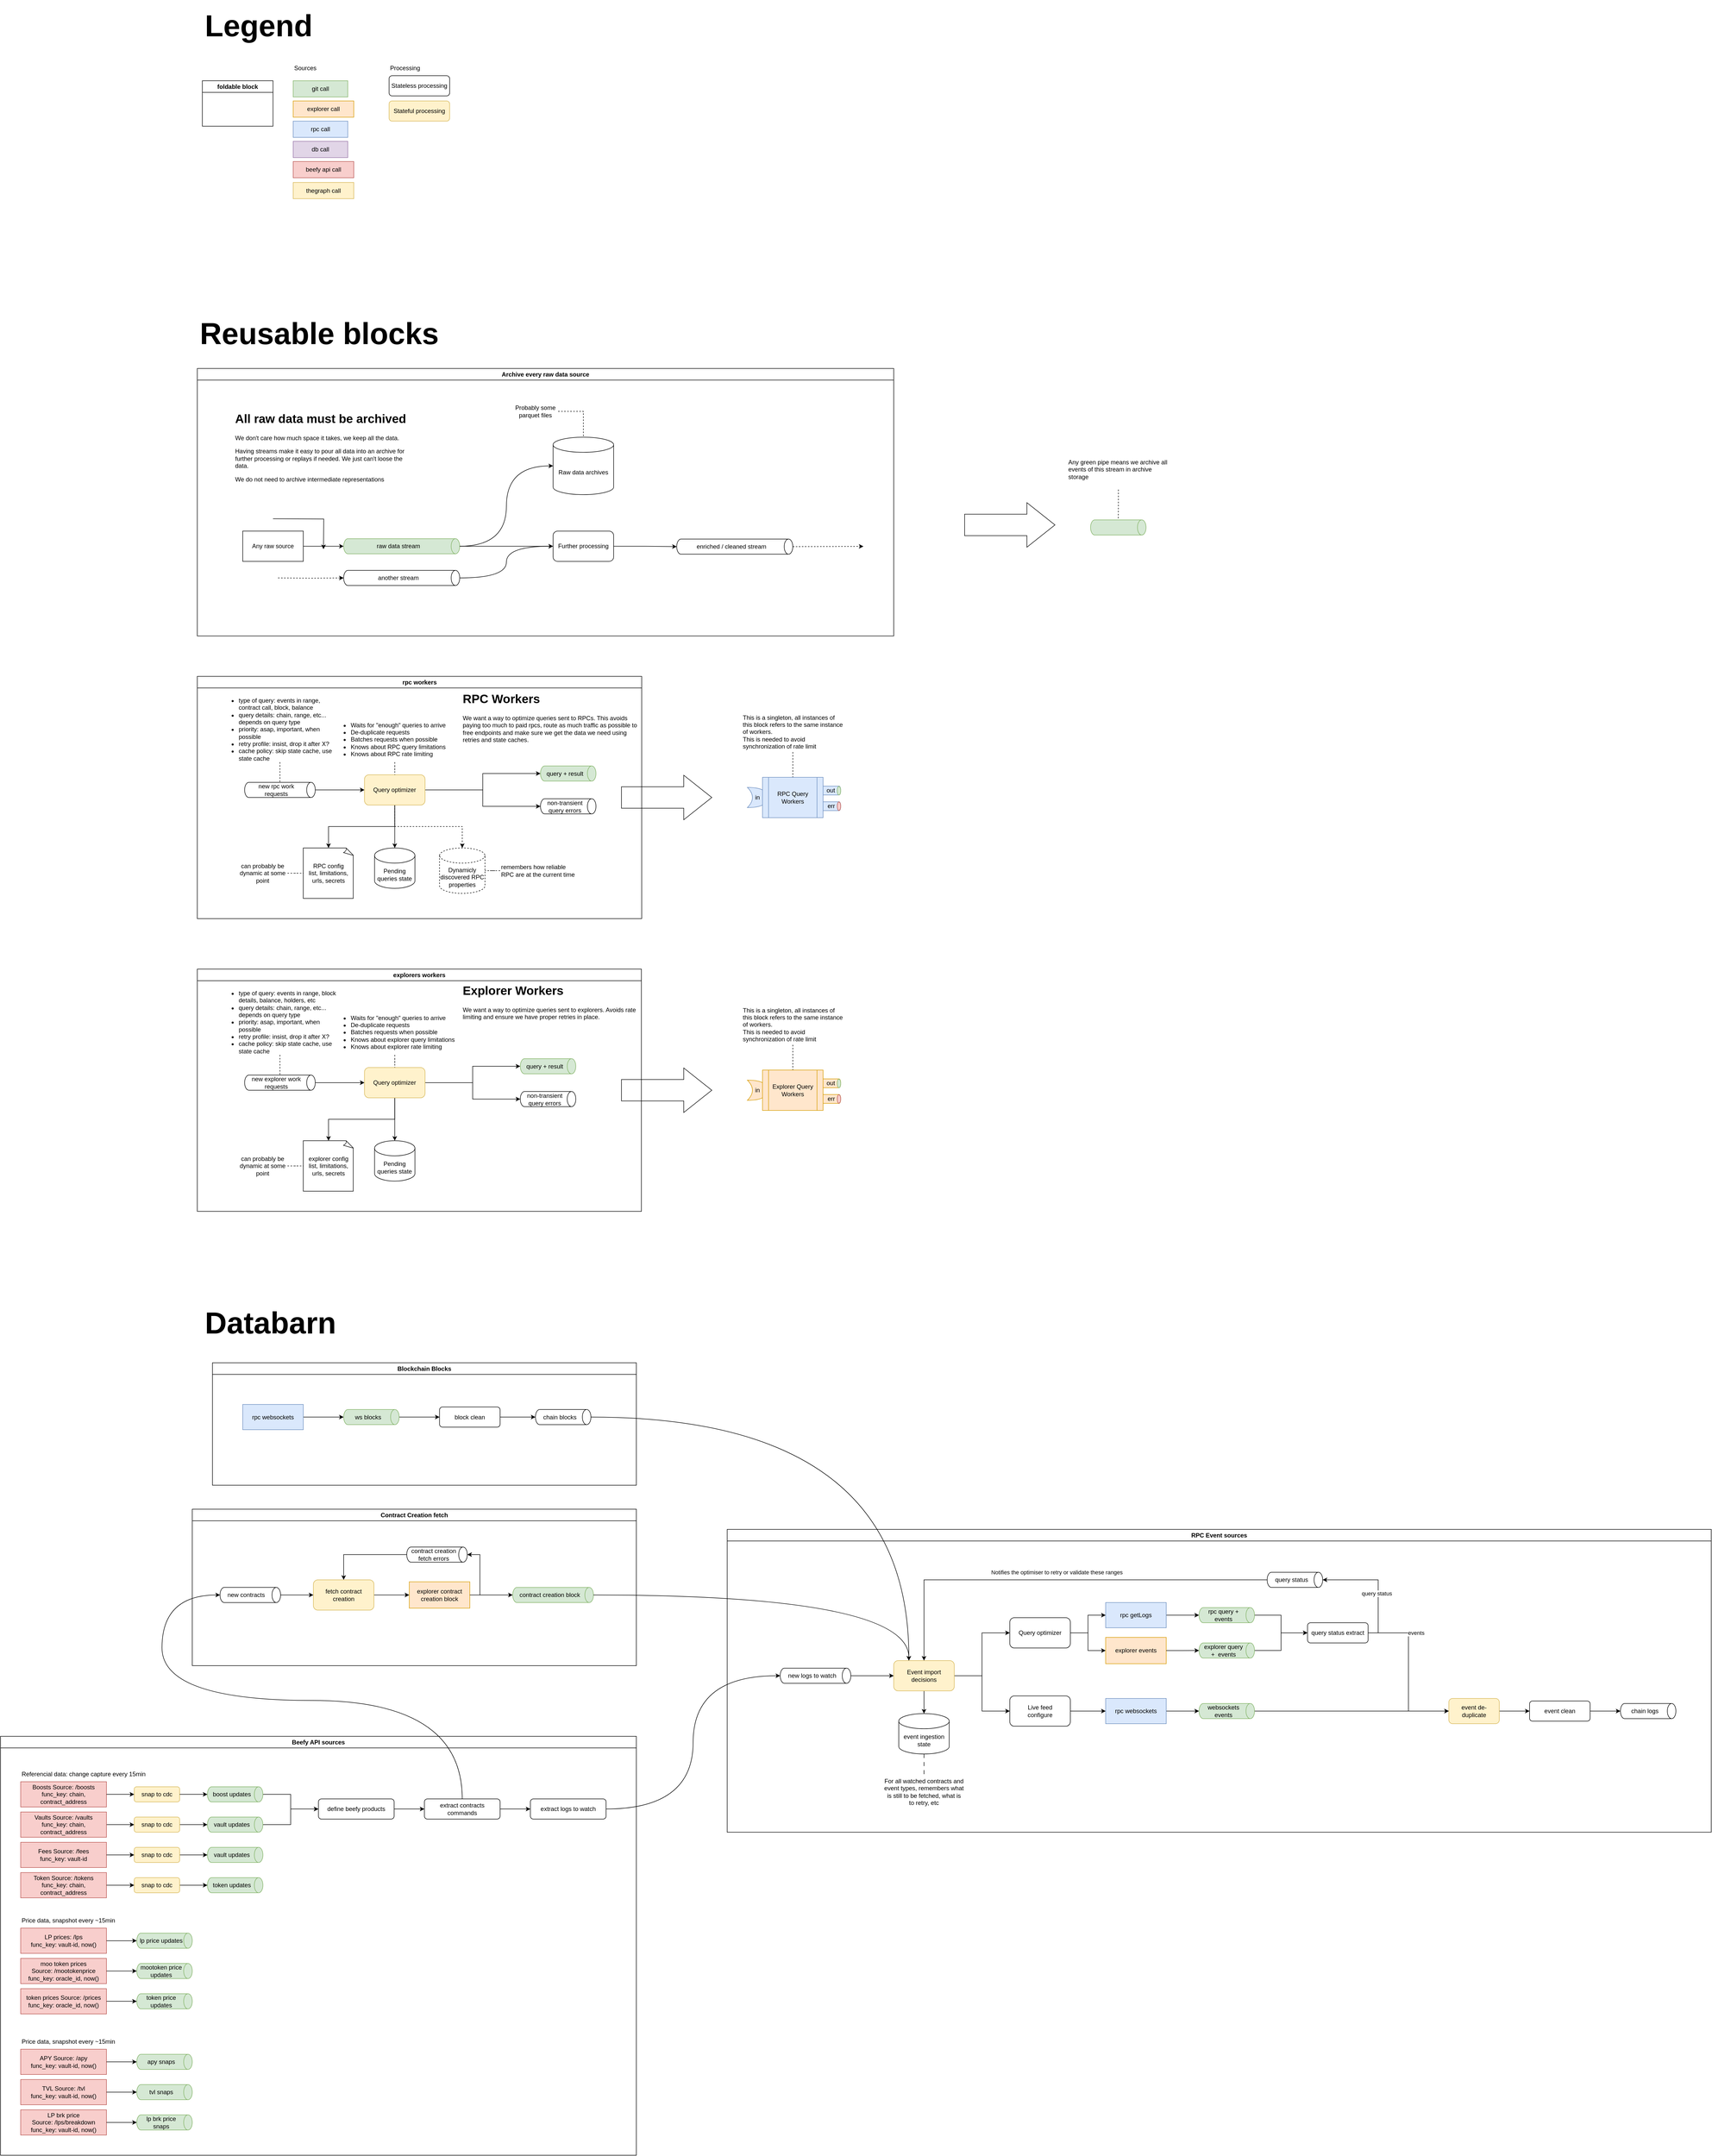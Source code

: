 <mxfile version="22.0.8" type="github">
  <diagram name="Page-1" id="d61cFQMUThN0K3jyABDj">
    <mxGraphModel dx="2440" dy="2187" grid="1" gridSize="10" guides="1" tooltips="1" connect="1" arrows="1" fold="1" page="1" pageScale="1" pageWidth="850" pageHeight="1100" math="0" shadow="0">
      <root>
        <mxCell id="0" />
        <mxCell id="1" parent="0" />
        <mxCell id="mptU31HQFR-m2cuub4Bu-2" value="explorer call" style="rounded=0;whiteSpace=wrap;html=1;fontSize=12;glass=0;strokeWidth=1;shadow=0;fillColor=#ffe6cc;strokeColor=#d79b00;" vertex="1" parent="1">
          <mxGeometry x="270" y="-320" width="120" height="32.2" as="geometry" />
        </mxCell>
        <mxCell id="mptU31HQFR-m2cuub4Bu-3" value="rpc call" style="rounded=0;whiteSpace=wrap;html=1;fontSize=12;glass=0;strokeWidth=1;shadow=0;fillColor=#dae8fc;strokeColor=#6c8ebf;" vertex="1" parent="1">
          <mxGeometry x="270" y="-280" width="108.12" height="32.2" as="geometry" />
        </mxCell>
        <mxCell id="mptU31HQFR-m2cuub4Bu-4" value="git call" style="rounded=0;whiteSpace=wrap;html=1;fontSize=12;glass=0;strokeWidth=1;shadow=0;fillColor=#d5e8d4;strokeColor=#82b366;" vertex="1" parent="1">
          <mxGeometry x="270" y="-360" width="108.12" height="32.2" as="geometry" />
        </mxCell>
        <mxCell id="mptU31HQFR-m2cuub4Bu-5" value="db call" style="rounded=0;whiteSpace=wrap;html=1;fontSize=12;glass=0;strokeWidth=1;shadow=0;fillColor=#e1d5e7;strokeColor=#9673a6;" vertex="1" parent="1">
          <mxGeometry x="270" y="-240" width="108.12" height="32.2" as="geometry" />
        </mxCell>
        <mxCell id="mptU31HQFR-m2cuub4Bu-6" value="beefy api call" style="rounded=0;whiteSpace=wrap;html=1;fontSize=12;glass=0;strokeWidth=1;shadow=0;fillColor=#f8cecc;strokeColor=#b85450;" vertex="1" parent="1">
          <mxGeometry x="270" y="-200" width="120" height="32.2" as="geometry" />
        </mxCell>
        <mxCell id="mptU31HQFR-m2cuub4Bu-7" value="thegraph call" style="rounded=0;whiteSpace=wrap;html=1;fontSize=12;glass=0;strokeWidth=1;shadow=0;fillColor=#fff2cc;strokeColor=#d6b656;" vertex="1" parent="1">
          <mxGeometry x="270" y="-158.5" width="120" height="32.2" as="geometry" />
        </mxCell>
        <mxCell id="mptU31HQFR-m2cuub4Bu-27" value="Archive every raw data source" style="swimlane;whiteSpace=wrap;html=1;" vertex="1" parent="1">
          <mxGeometry x="80" y="210" width="1380" height="530" as="geometry">
            <mxRectangle x="380" y="-230" width="80" height="30" as="alternateBounds" />
          </mxGeometry>
        </mxCell>
        <mxCell id="mptU31HQFR-m2cuub4Bu-36" style="edgeStyle=orthogonalEdgeStyle;rounded=0;orthogonalLoop=1;jettySize=auto;html=1;exitX=1;exitY=0.5;exitDx=0;exitDy=0;entryX=0;entryY=0.5;entryDx=0;entryDy=0;jumpStyle=arc;jumpSize=12;" edge="1" parent="mptU31HQFR-m2cuub4Bu-27" target="mptU31HQFR-m2cuub4Bu-31">
          <mxGeometry relative="1" as="geometry">
            <mxPoint x="250" y="358" as="targetPoint" />
            <mxPoint x="150" y="297.75" as="sourcePoint" />
          </mxGeometry>
        </mxCell>
        <mxCell id="mptU31HQFR-m2cuub4Bu-37" style="edgeStyle=orthogonalEdgeStyle;rounded=0;orthogonalLoop=1;jettySize=auto;html=1;exitX=1;exitY=0.5;exitDx=0;exitDy=0;jumpStyle=arc;jumpSize=12;" edge="1" parent="mptU31HQFR-m2cuub4Bu-27" target="mptU31HQFR-m2cuub4Bu-32">
          <mxGeometry relative="1" as="geometry">
            <mxPoint x="310" y="298.25" as="sourcePoint" />
          </mxGeometry>
        </mxCell>
        <mxCell id="mptU31HQFR-m2cuub4Bu-38" style="edgeStyle=orthogonalEdgeStyle;rounded=0;orthogonalLoop=1;jettySize=auto;html=1;exitX=1;exitY=0.5;exitDx=0;exitDy=0;exitPerimeter=0;jumpStyle=arc;jumpSize=12;" edge="1" parent="mptU31HQFR-m2cuub4Bu-27" target="mptU31HQFR-m2cuub4Bu-33">
          <mxGeometry relative="1" as="geometry">
            <mxPoint x="470" y="298.25" as="sourcePoint" />
          </mxGeometry>
        </mxCell>
        <mxCell id="mptU31HQFR-m2cuub4Bu-11" value="Any raw source" style="rounded=0;whiteSpace=wrap;html=1;" vertex="1" parent="mptU31HQFR-m2cuub4Bu-27">
          <mxGeometry x="90" y="322.2" width="120" height="60" as="geometry" />
        </mxCell>
        <mxCell id="mptU31HQFR-m2cuub4Bu-17" value="raw data stream" style="shape=cylinder3;whiteSpace=wrap;html=1;boundedLbl=1;backgroundOutline=1;size=8.5;rotation=90;fillColor=#d5e8d4;horizontal=0;strokeColor=#82b366;" vertex="1" parent="mptU31HQFR-m2cuub4Bu-27">
          <mxGeometry x="390" y="237.2" width="30" height="230" as="geometry" />
        </mxCell>
        <mxCell id="mptU31HQFR-m2cuub4Bu-18" style="edgeStyle=orthogonalEdgeStyle;rounded=0;orthogonalLoop=1;jettySize=auto;html=1;exitX=1;exitY=0.5;exitDx=0;exitDy=0;entryX=0.5;entryY=1;entryDx=0;entryDy=0;entryPerimeter=0;" edge="1" parent="mptU31HQFR-m2cuub4Bu-27" source="mptU31HQFR-m2cuub4Bu-11" target="mptU31HQFR-m2cuub4Bu-17">
          <mxGeometry relative="1" as="geometry" />
        </mxCell>
        <mxCell id="mptU31HQFR-m2cuub4Bu-19" value="Raw data archives" style="shape=cylinder3;whiteSpace=wrap;html=1;boundedLbl=1;backgroundOutline=1;size=15;" vertex="1" parent="mptU31HQFR-m2cuub4Bu-27">
          <mxGeometry x="705" y="136.1" width="120" height="113.9" as="geometry" />
        </mxCell>
        <mxCell id="mptU31HQFR-m2cuub4Bu-22" style="edgeStyle=orthogonalEdgeStyle;rounded=0;orthogonalLoop=1;jettySize=auto;html=1;exitX=0.5;exitY=0;exitDx=0;exitDy=0;exitPerimeter=0;entryX=0;entryY=0.5;entryDx=0;entryDy=0;entryPerimeter=0;curved=1;" edge="1" parent="mptU31HQFR-m2cuub4Bu-27" source="mptU31HQFR-m2cuub4Bu-17" target="mptU31HQFR-m2cuub4Bu-19">
          <mxGeometry relative="1" as="geometry" />
        </mxCell>
        <mxCell id="mptU31HQFR-m2cuub4Bu-24" value="Further processing" style="rounded=1;whiteSpace=wrap;html=1;" vertex="1" parent="mptU31HQFR-m2cuub4Bu-27">
          <mxGeometry x="705" y="322.2" width="120" height="60" as="geometry" />
        </mxCell>
        <mxCell id="mptU31HQFR-m2cuub4Bu-23" style="edgeStyle=orthogonalEdgeStyle;rounded=0;orthogonalLoop=1;jettySize=auto;html=1;exitX=0.5;exitY=0;exitDx=0;exitDy=0;exitPerimeter=0;entryX=0;entryY=0.5;entryDx=0;entryDy=0;" edge="1" parent="mptU31HQFR-m2cuub4Bu-27" source="mptU31HQFR-m2cuub4Bu-17" target="mptU31HQFR-m2cuub4Bu-24">
          <mxGeometry relative="1" as="geometry">
            <mxPoint x="685" y="352" as="targetPoint" />
          </mxGeometry>
        </mxCell>
        <mxCell id="mptU31HQFR-m2cuub4Bu-25" value="Probably some parquet files" style="text;html=1;strokeColor=none;fillColor=none;align=center;verticalAlign=middle;whiteSpace=wrap;rounded=0;" vertex="1" parent="mptU31HQFR-m2cuub4Bu-27">
          <mxGeometry x="625" y="70" width="90" height="30" as="geometry" />
        </mxCell>
        <mxCell id="mptU31HQFR-m2cuub4Bu-26" style="edgeStyle=orthogonalEdgeStyle;rounded=0;orthogonalLoop=1;jettySize=auto;html=1;exitX=1;exitY=0.5;exitDx=0;exitDy=0;entryX=0.5;entryY=0;entryDx=0;entryDy=0;entryPerimeter=0;dashed=1;endArrow=none;endFill=0;" edge="1" parent="mptU31HQFR-m2cuub4Bu-27" source="mptU31HQFR-m2cuub4Bu-25" target="mptU31HQFR-m2cuub4Bu-19">
          <mxGeometry relative="1" as="geometry" />
        </mxCell>
        <mxCell id="mptU31HQFR-m2cuub4Bu-42" value="&lt;h1&gt;All raw data must be archived&lt;/h1&gt;&lt;p&gt;We don&#39;t care how much space it takes, we keep all the data.&lt;/p&gt;&lt;p&gt;Having streams make it easy to pour all data into an archive for further processing or replays if needed. We just can&#39;t loose the data.&lt;/p&gt;&lt;p&gt;We do not need to archive intermediate representations&lt;/p&gt;" style="text;html=1;strokeColor=none;fillColor=none;spacing=5;spacingTop=-20;whiteSpace=wrap;overflow=hidden;rounded=0;" vertex="1" parent="mptU31HQFR-m2cuub4Bu-27">
          <mxGeometry x="70" y="80" width="360" height="160" as="geometry" />
        </mxCell>
        <mxCell id="mptU31HQFR-m2cuub4Bu-48" style="edgeStyle=orthogonalEdgeStyle;rounded=0;orthogonalLoop=1;jettySize=auto;html=1;exitX=0.5;exitY=0;exitDx=0;exitDy=0;exitPerimeter=0;dashed=1;" edge="1" parent="mptU31HQFR-m2cuub4Bu-27" source="mptU31HQFR-m2cuub4Bu-43">
          <mxGeometry relative="1" as="geometry">
            <mxPoint x="1320" y="352.5" as="targetPoint" />
          </mxGeometry>
        </mxCell>
        <mxCell id="mptU31HQFR-m2cuub4Bu-43" value="enriched / cleaned stream" style="shape=cylinder3;whiteSpace=wrap;html=1;boundedLbl=1;backgroundOutline=1;size=8.5;rotation=90;horizontal=0;" vertex="1" parent="mptU31HQFR-m2cuub4Bu-27">
          <mxGeometry x="1050" y="238" width="30" height="230" as="geometry" />
        </mxCell>
        <mxCell id="mptU31HQFR-m2cuub4Bu-44" style="edgeStyle=orthogonalEdgeStyle;rounded=0;orthogonalLoop=1;jettySize=auto;html=1;exitX=1;exitY=0.5;exitDx=0;exitDy=0;entryX=0.5;entryY=1;entryDx=0;entryDy=0;entryPerimeter=0;" edge="1" parent="mptU31HQFR-m2cuub4Bu-27" source="mptU31HQFR-m2cuub4Bu-24" target="mptU31HQFR-m2cuub4Bu-43">
          <mxGeometry relative="1" as="geometry" />
        </mxCell>
        <mxCell id="mptU31HQFR-m2cuub4Bu-47" style="edgeStyle=orthogonalEdgeStyle;rounded=0;orthogonalLoop=1;jettySize=auto;html=1;exitX=0.5;exitY=0;exitDx=0;exitDy=0;exitPerimeter=0;entryX=0;entryY=0.5;entryDx=0;entryDy=0;curved=1;" edge="1" parent="mptU31HQFR-m2cuub4Bu-27" source="mptU31HQFR-m2cuub4Bu-45" target="mptU31HQFR-m2cuub4Bu-24">
          <mxGeometry relative="1" as="geometry" />
        </mxCell>
        <mxCell id="mptU31HQFR-m2cuub4Bu-45" value="another stream" style="shape=cylinder3;whiteSpace=wrap;html=1;boundedLbl=1;backgroundOutline=1;size=8.5;rotation=90;horizontal=0;" vertex="1" parent="mptU31HQFR-m2cuub4Bu-27">
          <mxGeometry x="390" y="300" width="30" height="230" as="geometry" />
        </mxCell>
        <mxCell id="mptU31HQFR-m2cuub4Bu-46" style="edgeStyle=orthogonalEdgeStyle;rounded=0;orthogonalLoop=1;jettySize=auto;html=1;entryX=0.5;entryY=1;entryDx=0;entryDy=0;entryPerimeter=0;dashed=1;" edge="1" parent="mptU31HQFR-m2cuub4Bu-27" target="mptU31HQFR-m2cuub4Bu-45">
          <mxGeometry relative="1" as="geometry">
            <mxPoint x="160" y="415" as="sourcePoint" />
            <mxPoint x="280" y="414.79" as="targetPoint" />
          </mxGeometry>
        </mxCell>
        <mxCell id="mptU31HQFR-m2cuub4Bu-82" value="foldable block" style="swimlane;whiteSpace=wrap;html=1;" vertex="1" parent="1">
          <mxGeometry x="90" y="-360" width="140" height="90" as="geometry">
            <mxRectangle x="380" y="-230" width="80" height="30" as="alternateBounds" />
          </mxGeometry>
        </mxCell>
        <mxCell id="mptU31HQFR-m2cuub4Bu-84" style="edgeStyle=orthogonalEdgeStyle;rounded=0;orthogonalLoop=1;jettySize=auto;html=1;exitX=1;exitY=0.5;exitDx=0;exitDy=0;jumpStyle=arc;jumpSize=12;" edge="1" parent="mptU31HQFR-m2cuub4Bu-82">
          <mxGeometry relative="1" as="geometry">
            <mxPoint x="310" y="298.25" as="sourcePoint" />
          </mxGeometry>
        </mxCell>
        <mxCell id="mptU31HQFR-m2cuub4Bu-85" style="edgeStyle=orthogonalEdgeStyle;rounded=0;orthogonalLoop=1;jettySize=auto;html=1;exitX=1;exitY=0.5;exitDx=0;exitDy=0;exitPerimeter=0;jumpStyle=arc;jumpSize=12;" edge="1" parent="mptU31HQFR-m2cuub4Bu-82">
          <mxGeometry relative="1" as="geometry">
            <mxPoint x="470" y="298.25" as="sourcePoint" />
          </mxGeometry>
        </mxCell>
        <mxCell id="mptU31HQFR-m2cuub4Bu-102" value="Beefy API sources" style="swimlane;whiteSpace=wrap;html=1;" vertex="1" parent="1">
          <mxGeometry x="-310" y="2920" width="1260" height="830" as="geometry">
            <mxRectangle x="380" y="-230" width="80" height="30" as="alternateBounds" />
          </mxGeometry>
        </mxCell>
        <mxCell id="mptU31HQFR-m2cuub4Bu-103" style="edgeStyle=orthogonalEdgeStyle;rounded=0;orthogonalLoop=1;jettySize=auto;html=1;exitX=1;exitY=0.5;exitDx=0;exitDy=0;jumpStyle=arc;jumpSize=12;" edge="1" parent="mptU31HQFR-m2cuub4Bu-102">
          <mxGeometry relative="1" as="geometry">
            <mxPoint x="310" y="298.25" as="sourcePoint" />
          </mxGeometry>
        </mxCell>
        <mxCell id="mptU31HQFR-m2cuub4Bu-104" style="edgeStyle=orthogonalEdgeStyle;rounded=0;orthogonalLoop=1;jettySize=auto;html=1;exitX=1;exitY=0.5;exitDx=0;exitDy=0;exitPerimeter=0;jumpStyle=arc;jumpSize=12;" edge="1" parent="mptU31HQFR-m2cuub4Bu-102">
          <mxGeometry relative="1" as="geometry">
            <mxPoint x="470" y="298.25" as="sourcePoint" />
          </mxGeometry>
        </mxCell>
        <mxCell id="mptU31HQFR-m2cuub4Bu-9" value="Boosts Source:&amp;nbsp;/boosts&lt;br&gt;func_key: chain, contract_address" style="rounded=0;whiteSpace=wrap;html=1;fontSize=12;glass=0;strokeWidth=1;shadow=0;fillColor=#f8cecc;strokeColor=#b85450;" vertex="1" parent="mptU31HQFR-m2cuub4Bu-102">
          <mxGeometry x="40" y="90" width="170" height="50" as="geometry" />
        </mxCell>
        <mxCell id="mptU31HQFR-m2cuub4Bu-114" style="edgeStyle=orthogonalEdgeStyle;rounded=0;orthogonalLoop=1;jettySize=auto;html=1;" edge="1" parent="mptU31HQFR-m2cuub4Bu-102" source="mptU31HQFR-m2cuub4Bu-10" target="mptU31HQFR-m2cuub4Bu-113">
          <mxGeometry relative="1" as="geometry" />
        </mxCell>
        <mxCell id="mptU31HQFR-m2cuub4Bu-10" value="Vaults Source:&amp;nbsp;/vaults&lt;br style=&quot;border-color: var(--border-color);&quot;&gt;func_key: chain, contract_address" style="rounded=0;whiteSpace=wrap;html=1;fontSize=12;glass=0;strokeWidth=1;shadow=0;fillColor=#f8cecc;strokeColor=#b85450;" vertex="1" parent="mptU31HQFR-m2cuub4Bu-102">
          <mxGeometry x="40" y="150" width="170" height="50" as="geometry" />
        </mxCell>
        <mxCell id="mptU31HQFR-m2cuub4Bu-215" style="edgeStyle=orthogonalEdgeStyle;rounded=0;orthogonalLoop=1;jettySize=auto;html=1;entryX=0;entryY=0.5;entryDx=0;entryDy=0;" edge="1" parent="mptU31HQFR-m2cuub4Bu-102" source="mptU31HQFR-m2cuub4Bu-52" target="mptU31HQFR-m2cuub4Bu-214">
          <mxGeometry relative="1" as="geometry" />
        </mxCell>
        <mxCell id="mptU31HQFR-m2cuub4Bu-52" value="boost updates" style="shape=cylinder3;whiteSpace=wrap;html=1;boundedLbl=1;backgroundOutline=1;size=8.5;rotation=90;fillColor=#d5e8d4;horizontal=0;strokeColor=#82b366;" vertex="1" parent="mptU31HQFR-m2cuub4Bu-102">
          <mxGeometry x="450" y="60" width="30" height="110" as="geometry" />
        </mxCell>
        <mxCell id="mptU31HQFR-m2cuub4Bu-56" value="APY Source:&amp;nbsp;/apy&lt;br style=&quot;border-color: var(--border-color);&quot;&gt;func_key: vault-id, now()" style="rounded=0;whiteSpace=wrap;html=1;fontSize=12;glass=0;strokeWidth=1;shadow=0;fillColor=#f8cecc;strokeColor=#b85450;" vertex="1" parent="mptU31HQFR-m2cuub4Bu-102">
          <mxGeometry x="40" y="620" width="170" height="50" as="geometry" />
        </mxCell>
        <mxCell id="mptU31HQFR-m2cuub4Bu-57" value="TVL Source:&amp;nbsp;/tvl&lt;br&gt;func_key: vault-id, now()" style="rounded=0;whiteSpace=wrap;html=1;fontSize=12;glass=0;strokeWidth=1;shadow=0;fillColor=#f8cecc;strokeColor=#b85450;" vertex="1" parent="mptU31HQFR-m2cuub4Bu-102">
          <mxGeometry x="40" y="680" width="170" height="50" as="geometry" />
        </mxCell>
        <mxCell id="mptU31HQFR-m2cuub4Bu-60" value="tvl snaps" style="shape=cylinder3;whiteSpace=wrap;html=1;boundedLbl=1;backgroundOutline=1;size=8.5;rotation=90;fillColor=#d5e8d4;horizontal=0;strokeColor=#82b366;" vertex="1" parent="mptU31HQFR-m2cuub4Bu-102">
          <mxGeometry x="310" y="650" width="30" height="110" as="geometry" />
        </mxCell>
        <mxCell id="mptU31HQFR-m2cuub4Bu-58" value="apy snaps" style="shape=cylinder3;whiteSpace=wrap;html=1;boundedLbl=1;backgroundOutline=1;size=8.5;rotation=90;fillColor=#d5e8d4;horizontal=0;strokeColor=#82b366;" vertex="1" parent="mptU31HQFR-m2cuub4Bu-102">
          <mxGeometry x="310" y="590" width="30" height="110" as="geometry" />
        </mxCell>
        <mxCell id="mptU31HQFR-m2cuub4Bu-61" style="edgeStyle=orthogonalEdgeStyle;rounded=0;orthogonalLoop=1;jettySize=auto;html=1;" edge="1" parent="mptU31HQFR-m2cuub4Bu-102" source="mptU31HQFR-m2cuub4Bu-57" target="mptU31HQFR-m2cuub4Bu-60">
          <mxGeometry relative="1" as="geometry" />
        </mxCell>
        <mxCell id="mptU31HQFR-m2cuub4Bu-59" style="edgeStyle=orthogonalEdgeStyle;rounded=0;orthogonalLoop=1;jettySize=auto;html=1;" edge="1" parent="mptU31HQFR-m2cuub4Bu-102" source="mptU31HQFR-m2cuub4Bu-56" target="mptU31HQFR-m2cuub4Bu-58">
          <mxGeometry relative="1" as="geometry" />
        </mxCell>
        <mxCell id="mptU31HQFR-m2cuub4Bu-105" value="Price data, snapshot every ~15min" style="text;html=1;strokeColor=none;fillColor=none;align=left;verticalAlign=middle;whiteSpace=wrap;rounded=0;" vertex="1" parent="mptU31HQFR-m2cuub4Bu-102">
          <mxGeometry x="40" y="350" width="250" height="30" as="geometry" />
        </mxCell>
        <mxCell id="mptU31HQFR-m2cuub4Bu-106" value="Referencial data: change capture every 15min" style="text;html=1;strokeColor=none;fillColor=none;align=left;verticalAlign=middle;whiteSpace=wrap;rounded=0;" vertex="1" parent="mptU31HQFR-m2cuub4Bu-102">
          <mxGeometry x="40" y="60" width="330" height="30" as="geometry" />
        </mxCell>
        <mxCell id="mptU31HQFR-m2cuub4Bu-109" value="snap to cdc" style="rounded=1;whiteSpace=wrap;html=1;fillColor=#fff2cc;strokeColor=#d6b656;" vertex="1" parent="mptU31HQFR-m2cuub4Bu-102">
          <mxGeometry x="265" y="100" width="90" height="30" as="geometry" />
        </mxCell>
        <mxCell id="mptU31HQFR-m2cuub4Bu-53" style="edgeStyle=orthogonalEdgeStyle;rounded=0;orthogonalLoop=1;jettySize=auto;html=1;" edge="1" parent="mptU31HQFR-m2cuub4Bu-102" source="mptU31HQFR-m2cuub4Bu-9" target="mptU31HQFR-m2cuub4Bu-109">
          <mxGeometry relative="1" as="geometry" />
        </mxCell>
        <mxCell id="mptU31HQFR-m2cuub4Bu-110" style="edgeStyle=orthogonalEdgeStyle;rounded=0;orthogonalLoop=1;jettySize=auto;html=1;" edge="1" parent="mptU31HQFR-m2cuub4Bu-102" source="mptU31HQFR-m2cuub4Bu-109" target="mptU31HQFR-m2cuub4Bu-52">
          <mxGeometry relative="1" as="geometry" />
        </mxCell>
        <mxCell id="mptU31HQFR-m2cuub4Bu-216" style="edgeStyle=orthogonalEdgeStyle;rounded=0;orthogonalLoop=1;jettySize=auto;html=1;entryX=0;entryY=0.5;entryDx=0;entryDy=0;" edge="1" parent="mptU31HQFR-m2cuub4Bu-102" source="mptU31HQFR-m2cuub4Bu-112" target="mptU31HQFR-m2cuub4Bu-214">
          <mxGeometry relative="1" as="geometry" />
        </mxCell>
        <mxCell id="mptU31HQFR-m2cuub4Bu-112" value="vault updates" style="shape=cylinder3;whiteSpace=wrap;html=1;boundedLbl=1;backgroundOutline=1;size=8.5;rotation=90;fillColor=#d5e8d4;horizontal=0;strokeColor=#82b366;" vertex="1" parent="mptU31HQFR-m2cuub4Bu-102">
          <mxGeometry x="450" y="120" width="30" height="110" as="geometry" />
        </mxCell>
        <mxCell id="mptU31HQFR-m2cuub4Bu-115" style="edgeStyle=orthogonalEdgeStyle;rounded=0;orthogonalLoop=1;jettySize=auto;html=1;" edge="1" parent="mptU31HQFR-m2cuub4Bu-102" source="mptU31HQFR-m2cuub4Bu-113" target="mptU31HQFR-m2cuub4Bu-112">
          <mxGeometry relative="1" as="geometry" />
        </mxCell>
        <mxCell id="mptU31HQFR-m2cuub4Bu-113" value="snap to cdc" style="rounded=1;whiteSpace=wrap;html=1;fillColor=#fff2cc;strokeColor=#d6b656;" vertex="1" parent="mptU31HQFR-m2cuub4Bu-102">
          <mxGeometry x="265" y="160" width="90" height="30" as="geometry" />
        </mxCell>
        <mxCell id="mptU31HQFR-m2cuub4Bu-116" value="Fees Source:&amp;nbsp;/fees&lt;br style=&quot;border-color: var(--border-color);&quot;&gt;func_key: vault-id" style="rounded=0;whiteSpace=wrap;html=1;fontSize=12;glass=0;strokeWidth=1;shadow=0;fillColor=#f8cecc;strokeColor=#b85450;" vertex="1" parent="mptU31HQFR-m2cuub4Bu-102">
          <mxGeometry x="40" y="210" width="170" height="50" as="geometry" />
        </mxCell>
        <mxCell id="mptU31HQFR-m2cuub4Bu-117" value="vault updates" style="shape=cylinder3;whiteSpace=wrap;html=1;boundedLbl=1;backgroundOutline=1;size=8.5;rotation=90;fillColor=#d5e8d4;horizontal=0;strokeColor=#82b366;" vertex="1" parent="mptU31HQFR-m2cuub4Bu-102">
          <mxGeometry x="450" y="180" width="30" height="110" as="geometry" />
        </mxCell>
        <mxCell id="mptU31HQFR-m2cuub4Bu-120" style="edgeStyle=orthogonalEdgeStyle;rounded=0;orthogonalLoop=1;jettySize=auto;html=1;" edge="1" parent="mptU31HQFR-m2cuub4Bu-102" source="mptU31HQFR-m2cuub4Bu-118" target="mptU31HQFR-m2cuub4Bu-117">
          <mxGeometry relative="1" as="geometry" />
        </mxCell>
        <mxCell id="mptU31HQFR-m2cuub4Bu-118" value="snap to cdc" style="rounded=1;whiteSpace=wrap;html=1;fillColor=#fff2cc;strokeColor=#d6b656;" vertex="1" parent="mptU31HQFR-m2cuub4Bu-102">
          <mxGeometry x="265" y="220" width="90" height="30" as="geometry" />
        </mxCell>
        <mxCell id="mptU31HQFR-m2cuub4Bu-119" style="edgeStyle=orthogonalEdgeStyle;rounded=0;orthogonalLoop=1;jettySize=auto;html=1;" edge="1" parent="mptU31HQFR-m2cuub4Bu-102" source="mptU31HQFR-m2cuub4Bu-116" target="mptU31HQFR-m2cuub4Bu-118">
          <mxGeometry relative="1" as="geometry" />
        </mxCell>
        <mxCell id="mptU31HQFR-m2cuub4Bu-121" value="LP prices:&amp;nbsp;/lps&lt;br&gt;func_key: vault-id, now()" style="rounded=0;whiteSpace=wrap;html=1;fontSize=12;glass=0;strokeWidth=1;shadow=0;fillColor=#f8cecc;strokeColor=#b85450;" vertex="1" parent="mptU31HQFR-m2cuub4Bu-102">
          <mxGeometry x="40" y="380" width="170" height="50" as="geometry" />
        </mxCell>
        <mxCell id="mptU31HQFR-m2cuub4Bu-122" value="lp price updates" style="shape=cylinder3;whiteSpace=wrap;html=1;boundedLbl=1;backgroundOutline=1;size=8.5;rotation=90;fillColor=#d5e8d4;horizontal=0;strokeColor=#82b366;" vertex="1" parent="mptU31HQFR-m2cuub4Bu-102">
          <mxGeometry x="310" y="350" width="30" height="110" as="geometry" />
        </mxCell>
        <mxCell id="mptU31HQFR-m2cuub4Bu-123" style="edgeStyle=orthogonalEdgeStyle;rounded=0;orthogonalLoop=1;jettySize=auto;html=1;" edge="1" parent="mptU31HQFR-m2cuub4Bu-102" source="mptU31HQFR-m2cuub4Bu-121" target="mptU31HQFR-m2cuub4Bu-122">
          <mxGeometry relative="1" as="geometry" />
        </mxCell>
        <mxCell id="mptU31HQFR-m2cuub4Bu-124" value="LP brk price Source:&amp;nbsp;/lps/breakdown&lt;br&gt;func_key: vault-id, now()" style="rounded=0;whiteSpace=wrap;html=1;fontSize=12;glass=0;strokeWidth=1;shadow=0;fillColor=#f8cecc;strokeColor=#b85450;" vertex="1" parent="mptU31HQFR-m2cuub4Bu-102">
          <mxGeometry x="40" y="740" width="170" height="50" as="geometry" />
        </mxCell>
        <mxCell id="mptU31HQFR-m2cuub4Bu-125" value="lp brk price snaps" style="shape=cylinder3;whiteSpace=wrap;html=1;boundedLbl=1;backgroundOutline=1;size=8.5;rotation=90;fillColor=#d5e8d4;horizontal=0;strokeColor=#82b366;" vertex="1" parent="mptU31HQFR-m2cuub4Bu-102">
          <mxGeometry x="310" y="710" width="30" height="110" as="geometry" />
        </mxCell>
        <mxCell id="mptU31HQFR-m2cuub4Bu-126" style="edgeStyle=orthogonalEdgeStyle;rounded=0;orthogonalLoop=1;jettySize=auto;html=1;" edge="1" parent="mptU31HQFR-m2cuub4Bu-102" source="mptU31HQFR-m2cuub4Bu-124" target="mptU31HQFR-m2cuub4Bu-125">
          <mxGeometry relative="1" as="geometry" />
        </mxCell>
        <mxCell id="mptU31HQFR-m2cuub4Bu-127" value="Token Source:&amp;nbsp;/tokens&lt;br style=&quot;border-color: var(--border-color);&quot;&gt;func_key: chain, contract_address" style="rounded=0;whiteSpace=wrap;html=1;fontSize=12;glass=0;strokeWidth=1;shadow=0;fillColor=#f8cecc;strokeColor=#b85450;" vertex="1" parent="mptU31HQFR-m2cuub4Bu-102">
          <mxGeometry x="40" y="270" width="170" height="50" as="geometry" />
        </mxCell>
        <mxCell id="mptU31HQFR-m2cuub4Bu-128" value="token updates" style="shape=cylinder3;whiteSpace=wrap;html=1;boundedLbl=1;backgroundOutline=1;size=8.5;rotation=90;fillColor=#d5e8d4;horizontal=0;strokeColor=#82b366;" vertex="1" parent="mptU31HQFR-m2cuub4Bu-102">
          <mxGeometry x="450" y="240" width="30" height="110" as="geometry" />
        </mxCell>
        <mxCell id="mptU31HQFR-m2cuub4Bu-129" style="edgeStyle=orthogonalEdgeStyle;rounded=0;orthogonalLoop=1;jettySize=auto;html=1;" edge="1" parent="mptU31HQFR-m2cuub4Bu-102" source="mptU31HQFR-m2cuub4Bu-130" target="mptU31HQFR-m2cuub4Bu-128">
          <mxGeometry relative="1" as="geometry" />
        </mxCell>
        <mxCell id="mptU31HQFR-m2cuub4Bu-130" value="snap to cdc" style="rounded=1;whiteSpace=wrap;html=1;fillColor=#fff2cc;strokeColor=#d6b656;" vertex="1" parent="mptU31HQFR-m2cuub4Bu-102">
          <mxGeometry x="265" y="280" width="90" height="30" as="geometry" />
        </mxCell>
        <mxCell id="mptU31HQFR-m2cuub4Bu-131" style="edgeStyle=orthogonalEdgeStyle;rounded=0;orthogonalLoop=1;jettySize=auto;html=1;" edge="1" parent="mptU31HQFR-m2cuub4Bu-102" source="mptU31HQFR-m2cuub4Bu-127" target="mptU31HQFR-m2cuub4Bu-130">
          <mxGeometry relative="1" as="geometry" />
        </mxCell>
        <mxCell id="mptU31HQFR-m2cuub4Bu-132" value="moo token prices Source:&amp;nbsp;/mootokenprice&lt;br&gt;func_key: oracle_id, now()" style="rounded=0;whiteSpace=wrap;html=1;fontSize=12;glass=0;strokeWidth=1;shadow=0;fillColor=#f8cecc;strokeColor=#b85450;" vertex="1" parent="mptU31HQFR-m2cuub4Bu-102">
          <mxGeometry x="40" y="440" width="170" height="50" as="geometry" />
        </mxCell>
        <mxCell id="mptU31HQFR-m2cuub4Bu-133" value="mootoken price updates" style="shape=cylinder3;whiteSpace=wrap;html=1;boundedLbl=1;backgroundOutline=1;size=8.5;rotation=90;fillColor=#d5e8d4;horizontal=0;strokeColor=#82b366;" vertex="1" parent="mptU31HQFR-m2cuub4Bu-102">
          <mxGeometry x="310" y="410" width="30" height="110" as="geometry" />
        </mxCell>
        <mxCell id="mptU31HQFR-m2cuub4Bu-134" style="edgeStyle=orthogonalEdgeStyle;rounded=0;orthogonalLoop=1;jettySize=auto;html=1;" edge="1" parent="mptU31HQFR-m2cuub4Bu-102" source="mptU31HQFR-m2cuub4Bu-132" target="mptU31HQFR-m2cuub4Bu-133">
          <mxGeometry relative="1" as="geometry" />
        </mxCell>
        <mxCell id="mptU31HQFR-m2cuub4Bu-135" value="Price data, snapshot every ~15min" style="text;html=1;strokeColor=none;fillColor=none;align=left;verticalAlign=middle;whiteSpace=wrap;rounded=0;" vertex="1" parent="mptU31HQFR-m2cuub4Bu-102">
          <mxGeometry x="40" y="590" width="250" height="30" as="geometry" />
        </mxCell>
        <mxCell id="mptU31HQFR-m2cuub4Bu-136" value="token prices Source:&amp;nbsp;/prices&lt;br&gt;func_key: oracle_id, now()" style="rounded=0;whiteSpace=wrap;html=1;fontSize=12;glass=0;strokeWidth=1;shadow=0;fillColor=#f8cecc;strokeColor=#b85450;" vertex="1" parent="mptU31HQFR-m2cuub4Bu-102">
          <mxGeometry x="40" y="500" width="170" height="50" as="geometry" />
        </mxCell>
        <mxCell id="mptU31HQFR-m2cuub4Bu-137" value="token price updates" style="shape=cylinder3;whiteSpace=wrap;html=1;boundedLbl=1;backgroundOutline=1;size=8.5;rotation=90;fillColor=#d5e8d4;horizontal=0;strokeColor=#82b366;" vertex="1" parent="mptU31HQFR-m2cuub4Bu-102">
          <mxGeometry x="310" y="470" width="30" height="110" as="geometry" />
        </mxCell>
        <mxCell id="mptU31HQFR-m2cuub4Bu-138" style="edgeStyle=orthogonalEdgeStyle;rounded=0;orthogonalLoop=1;jettySize=auto;html=1;" edge="1" parent="mptU31HQFR-m2cuub4Bu-102" source="mptU31HQFR-m2cuub4Bu-136" target="mptU31HQFR-m2cuub4Bu-137">
          <mxGeometry relative="1" as="geometry" />
        </mxCell>
        <mxCell id="mptU31HQFR-m2cuub4Bu-235" style="edgeStyle=orthogonalEdgeStyle;rounded=0;orthogonalLoop=1;jettySize=auto;html=1;" edge="1" parent="mptU31HQFR-m2cuub4Bu-102" source="mptU31HQFR-m2cuub4Bu-214" target="mptU31HQFR-m2cuub4Bu-234">
          <mxGeometry relative="1" as="geometry" />
        </mxCell>
        <mxCell id="mptU31HQFR-m2cuub4Bu-214" value="define beefy products" style="rounded=1;whiteSpace=wrap;html=1;" vertex="1" parent="mptU31HQFR-m2cuub4Bu-102">
          <mxGeometry x="630" y="124" width="150" height="40" as="geometry" />
        </mxCell>
        <mxCell id="mptU31HQFR-m2cuub4Bu-243" style="edgeStyle=orthogonalEdgeStyle;rounded=0;orthogonalLoop=1;jettySize=auto;html=1;exitX=1;exitY=0.5;exitDx=0;exitDy=0;" edge="1" parent="mptU31HQFR-m2cuub4Bu-102" source="mptU31HQFR-m2cuub4Bu-234" target="mptU31HQFR-m2cuub4Bu-242">
          <mxGeometry relative="1" as="geometry" />
        </mxCell>
        <mxCell id="mptU31HQFR-m2cuub4Bu-234" value="extract contracts commands" style="rounded=1;whiteSpace=wrap;html=1;" vertex="1" parent="mptU31HQFR-m2cuub4Bu-102">
          <mxGeometry x="840" y="124" width="150" height="40" as="geometry" />
        </mxCell>
        <mxCell id="mptU31HQFR-m2cuub4Bu-242" value="extract logs to watch" style="rounded=1;whiteSpace=wrap;html=1;" vertex="1" parent="mptU31HQFR-m2cuub4Bu-102">
          <mxGeometry x="1050" y="124" width="150" height="40" as="geometry" />
        </mxCell>
        <mxCell id="mptU31HQFR-m2cuub4Bu-139" value="RPC Event sources" style="swimlane;whiteSpace=wrap;html=1;" vertex="1" parent="1">
          <mxGeometry x="1130" y="2510" width="1950" height="600" as="geometry">
            <mxRectangle x="380" y="-230" width="80" height="30" as="alternateBounds" />
          </mxGeometry>
        </mxCell>
        <mxCell id="mptU31HQFR-m2cuub4Bu-140" style="edgeStyle=orthogonalEdgeStyle;rounded=0;orthogonalLoop=1;jettySize=auto;html=1;exitX=1;exitY=0.5;exitDx=0;exitDy=0;jumpStyle=arc;jumpSize=12;" edge="1" parent="mptU31HQFR-m2cuub4Bu-139">
          <mxGeometry relative="1" as="geometry">
            <mxPoint x="310" y="298.25" as="sourcePoint" />
          </mxGeometry>
        </mxCell>
        <mxCell id="mptU31HQFR-m2cuub4Bu-141" style="edgeStyle=orthogonalEdgeStyle;rounded=0;orthogonalLoop=1;jettySize=auto;html=1;exitX=1;exitY=0.5;exitDx=0;exitDy=0;exitPerimeter=0;jumpStyle=arc;jumpSize=12;" edge="1" parent="mptU31HQFR-m2cuub4Bu-139">
          <mxGeometry relative="1" as="geometry">
            <mxPoint x="470" y="298.25" as="sourcePoint" />
          </mxGeometry>
        </mxCell>
        <mxCell id="mptU31HQFR-m2cuub4Bu-142" value="explorer events" style="rounded=0;whiteSpace=wrap;html=1;fontSize=12;glass=0;strokeWidth=1;shadow=0;fillColor=#ffe6cc;strokeColor=#d79b00;" vertex="1" parent="mptU31HQFR-m2cuub4Bu-139">
          <mxGeometry x="750" y="214" width="120" height="52.2" as="geometry" />
        </mxCell>
        <mxCell id="mptU31HQFR-m2cuub4Bu-149" style="edgeStyle=orthogonalEdgeStyle;rounded=0;orthogonalLoop=1;jettySize=auto;html=1;" edge="1" parent="mptU31HQFR-m2cuub4Bu-139" source="mptU31HQFR-m2cuub4Bu-143" target="mptU31HQFR-m2cuub4Bu-159">
          <mxGeometry relative="1" as="geometry">
            <mxPoint x="955" y="290" as="targetPoint" />
          </mxGeometry>
        </mxCell>
        <mxCell id="mptU31HQFR-m2cuub4Bu-143" value="rpc websockets" style="rounded=0;whiteSpace=wrap;html=1;fontSize=12;glass=0;strokeWidth=1;shadow=0;fillColor=#dae8fc;strokeColor=#6c8ebf;" vertex="1" parent="mptU31HQFR-m2cuub4Bu-139">
          <mxGeometry x="750" y="335" width="120" height="50" as="geometry" />
        </mxCell>
        <mxCell id="mptU31HQFR-m2cuub4Bu-150" style="edgeStyle=orthogonalEdgeStyle;rounded=0;orthogonalLoop=1;jettySize=auto;html=1;exitX=1;exitY=0.5;exitDx=0;exitDy=0;" edge="1" parent="mptU31HQFR-m2cuub4Bu-139" source="mptU31HQFR-m2cuub4Bu-144" target="mptU31HQFR-m2cuub4Bu-160">
          <mxGeometry relative="1" as="geometry">
            <mxPoint x="955" y="255" as="targetPoint" />
          </mxGeometry>
        </mxCell>
        <mxCell id="mptU31HQFR-m2cuub4Bu-144" value="rpc getLogs" style="rounded=0;whiteSpace=wrap;html=1;fontSize=12;glass=0;strokeWidth=1;shadow=0;fillColor=#dae8fc;strokeColor=#6c8ebf;" vertex="1" parent="mptU31HQFR-m2cuub4Bu-139">
          <mxGeometry x="750" y="145" width="120" height="50" as="geometry" />
        </mxCell>
        <mxCell id="mptU31HQFR-m2cuub4Bu-145" value="chain logs" style="shape=cylinder3;whiteSpace=wrap;html=1;boundedLbl=1;backgroundOutline=1;size=8.5;rotation=90;horizontal=0;" vertex="1" parent="mptU31HQFR-m2cuub4Bu-139">
          <mxGeometry x="1810" y="305" width="30" height="110" as="geometry" />
        </mxCell>
        <mxCell id="mptU31HQFR-m2cuub4Bu-147" style="edgeStyle=orthogonalEdgeStyle;rounded=0;orthogonalLoop=1;jettySize=auto;html=1;" edge="1" parent="mptU31HQFR-m2cuub4Bu-139" target="mptU31HQFR-m2cuub4Bu-158" source="mptU31HQFR-m2cuub4Bu-142">
          <mxGeometry relative="1" as="geometry">
            <mxPoint x="915" y="255" as="sourcePoint" />
            <mxPoint x="955" y="186" as="targetPoint" />
          </mxGeometry>
        </mxCell>
        <mxCell id="mptU31HQFR-m2cuub4Bu-183" style="edgeStyle=orthogonalEdgeStyle;rounded=0;orthogonalLoop=1;jettySize=auto;html=1;" edge="1" parent="mptU31HQFR-m2cuub4Bu-139" source="mptU31HQFR-m2cuub4Bu-157" target="mptU31HQFR-m2cuub4Bu-182">
          <mxGeometry relative="1" as="geometry" />
        </mxCell>
        <mxCell id="mptU31HQFR-m2cuub4Bu-157" value="event de-duplicate" style="rounded=1;whiteSpace=wrap;html=1;fillColor=#fff2cc;strokeColor=#d6b656;" vertex="1" parent="mptU31HQFR-m2cuub4Bu-139">
          <mxGeometry x="1430" y="335" width="100" height="50" as="geometry" />
        </mxCell>
        <mxCell id="mptU31HQFR-m2cuub4Bu-161" style="edgeStyle=orthogonalEdgeStyle;rounded=0;orthogonalLoop=1;jettySize=auto;html=1;entryX=0;entryY=0.5;entryDx=0;entryDy=0;" edge="1" parent="mptU31HQFR-m2cuub4Bu-139" source="mptU31HQFR-m2cuub4Bu-158" target="mptU31HQFR-m2cuub4Bu-200">
          <mxGeometry relative="1" as="geometry" />
        </mxCell>
        <mxCell id="mptU31HQFR-m2cuub4Bu-158" value="explorer query +&amp;nbsp; events" style="shape=cylinder3;whiteSpace=wrap;html=1;boundedLbl=1;backgroundOutline=1;size=8.5;rotation=90;fillColor=#d5e8d4;horizontal=0;strokeColor=#82b366;" vertex="1" parent="mptU31HQFR-m2cuub4Bu-139">
          <mxGeometry x="975" y="185" width="30" height="110" as="geometry" />
        </mxCell>
        <mxCell id="mptU31HQFR-m2cuub4Bu-162" style="edgeStyle=orthogonalEdgeStyle;rounded=0;orthogonalLoop=1;jettySize=auto;html=1;entryX=0;entryY=0.5;entryDx=0;entryDy=0;" edge="1" parent="mptU31HQFR-m2cuub4Bu-139" source="mptU31HQFR-m2cuub4Bu-159" target="mptU31HQFR-m2cuub4Bu-157">
          <mxGeometry relative="1" as="geometry" />
        </mxCell>
        <mxCell id="mptU31HQFR-m2cuub4Bu-159" value="websockets events" style="shape=cylinder3;whiteSpace=wrap;html=1;boundedLbl=1;backgroundOutline=1;size=8.5;rotation=90;fillColor=#d5e8d4;horizontal=0;strokeColor=#82b366;" vertex="1" parent="mptU31HQFR-m2cuub4Bu-139">
          <mxGeometry x="975" y="305" width="30" height="110" as="geometry" />
        </mxCell>
        <mxCell id="mptU31HQFR-m2cuub4Bu-163" style="edgeStyle=orthogonalEdgeStyle;rounded=0;orthogonalLoop=1;jettySize=auto;html=1;entryX=0;entryY=0.5;entryDx=0;entryDy=0;" edge="1" parent="mptU31HQFR-m2cuub4Bu-139" source="mptU31HQFR-m2cuub4Bu-160" target="mptU31HQFR-m2cuub4Bu-200">
          <mxGeometry relative="1" as="geometry" />
        </mxCell>
        <mxCell id="mptU31HQFR-m2cuub4Bu-160" value="rpc query + events" style="shape=cylinder3;whiteSpace=wrap;html=1;boundedLbl=1;backgroundOutline=1;size=8.5;rotation=90;fillColor=#d5e8d4;horizontal=0;strokeColor=#82b366;" vertex="1" parent="mptU31HQFR-m2cuub4Bu-139">
          <mxGeometry x="975" y="115" width="30" height="110" as="geometry" />
        </mxCell>
        <mxCell id="mptU31HQFR-m2cuub4Bu-174" style="edgeStyle=orthogonalEdgeStyle;rounded=0;orthogonalLoop=1;jettySize=auto;html=1;exitX=1;exitY=0.5;exitDx=0;exitDy=0;entryX=0;entryY=0.5;entryDx=0;entryDy=0;" edge="1" parent="mptU31HQFR-m2cuub4Bu-139" source="mptU31HQFR-m2cuub4Bu-166" target="mptU31HQFR-m2cuub4Bu-188">
          <mxGeometry relative="1" as="geometry" />
        </mxCell>
        <mxCell id="mptU31HQFR-m2cuub4Bu-175" style="edgeStyle=orthogonalEdgeStyle;rounded=0;orthogonalLoop=1;jettySize=auto;html=1;entryX=0;entryY=0.5;entryDx=0;entryDy=0;" edge="1" parent="mptU31HQFR-m2cuub4Bu-139" source="mptU31HQFR-m2cuub4Bu-166" target="mptU31HQFR-m2cuub4Bu-189">
          <mxGeometry relative="1" as="geometry" />
        </mxCell>
        <mxCell id="mptU31HQFR-m2cuub4Bu-197" style="edgeStyle=orthogonalEdgeStyle;rounded=0;orthogonalLoop=1;jettySize=auto;html=1;exitX=0.5;exitY=1;exitDx=0;exitDy=0;" edge="1" parent="mptU31HQFR-m2cuub4Bu-139" source="mptU31HQFR-m2cuub4Bu-166" target="mptU31HQFR-m2cuub4Bu-196">
          <mxGeometry relative="1" as="geometry" />
        </mxCell>
        <mxCell id="mptU31HQFR-m2cuub4Bu-166" value="Event import decisions" style="rounded=1;whiteSpace=wrap;html=1;fillColor=#fff2cc;strokeColor=#d6b656;" vertex="1" parent="mptU31HQFR-m2cuub4Bu-139">
          <mxGeometry x="330" y="260" width="120" height="60" as="geometry" />
        </mxCell>
        <mxCell id="mptU31HQFR-m2cuub4Bu-184" style="edgeStyle=orthogonalEdgeStyle;rounded=0;orthogonalLoop=1;jettySize=auto;html=1;" edge="1" parent="mptU31HQFR-m2cuub4Bu-139" source="mptU31HQFR-m2cuub4Bu-182" target="mptU31HQFR-m2cuub4Bu-145">
          <mxGeometry relative="1" as="geometry" />
        </mxCell>
        <mxCell id="mptU31HQFR-m2cuub4Bu-182" value="event clean" style="rounded=1;whiteSpace=wrap;html=1;" vertex="1" parent="mptU31HQFR-m2cuub4Bu-139">
          <mxGeometry x="1590" y="340" width="120" height="40" as="geometry" />
        </mxCell>
        <mxCell id="mptU31HQFR-m2cuub4Bu-190" style="edgeStyle=orthogonalEdgeStyle;rounded=0;orthogonalLoop=1;jettySize=auto;html=1;exitX=1;exitY=0.5;exitDx=0;exitDy=0;" edge="1" parent="mptU31HQFR-m2cuub4Bu-139" source="mptU31HQFR-m2cuub4Bu-188" target="mptU31HQFR-m2cuub4Bu-142">
          <mxGeometry relative="1" as="geometry" />
        </mxCell>
        <mxCell id="mptU31HQFR-m2cuub4Bu-191" style="edgeStyle=orthogonalEdgeStyle;rounded=0;orthogonalLoop=1;jettySize=auto;html=1;entryX=0;entryY=0.5;entryDx=0;entryDy=0;" edge="1" parent="mptU31HQFR-m2cuub4Bu-139" source="mptU31HQFR-m2cuub4Bu-188" target="mptU31HQFR-m2cuub4Bu-144">
          <mxGeometry relative="1" as="geometry" />
        </mxCell>
        <mxCell id="mptU31HQFR-m2cuub4Bu-188" value="Query optimizer" style="rounded=1;whiteSpace=wrap;html=1;" vertex="1" parent="mptU31HQFR-m2cuub4Bu-139">
          <mxGeometry x="560" y="175" width="120" height="60" as="geometry" />
        </mxCell>
        <mxCell id="mptU31HQFR-m2cuub4Bu-192" style="edgeStyle=orthogonalEdgeStyle;rounded=0;orthogonalLoop=1;jettySize=auto;html=1;exitX=1;exitY=0.5;exitDx=0;exitDy=0;entryX=0;entryY=0.5;entryDx=0;entryDy=0;" edge="1" parent="mptU31HQFR-m2cuub4Bu-139" source="mptU31HQFR-m2cuub4Bu-189" target="mptU31HQFR-m2cuub4Bu-143">
          <mxGeometry relative="1" as="geometry" />
        </mxCell>
        <mxCell id="mptU31HQFR-m2cuub4Bu-189" value="Live feed&lt;br&gt;configure" style="rounded=1;whiteSpace=wrap;html=1;" vertex="1" parent="mptU31HQFR-m2cuub4Bu-139">
          <mxGeometry x="560" y="330" width="120" height="60" as="geometry" />
        </mxCell>
        <mxCell id="mptU31HQFR-m2cuub4Bu-196" value="event ingestion state" style="shape=cylinder3;whiteSpace=wrap;html=1;boundedLbl=1;backgroundOutline=1;size=15;" vertex="1" parent="mptU31HQFR-m2cuub4Bu-139">
          <mxGeometry x="340" y="365" width="100" height="80" as="geometry" />
        </mxCell>
        <mxCell id="mptU31HQFR-m2cuub4Bu-198" value="For all watched contracts and event types, remembers what is still to be fetched, what is to retry, etc" style="text;html=1;strokeColor=none;fillColor=none;align=center;verticalAlign=middle;whiteSpace=wrap;rounded=0;" vertex="1" parent="mptU31HQFR-m2cuub4Bu-139">
          <mxGeometry x="310" y="485" width="160" height="70" as="geometry" />
        </mxCell>
        <mxCell id="mptU31HQFR-m2cuub4Bu-199" style="edgeStyle=orthogonalEdgeStyle;rounded=0;orthogonalLoop=1;jettySize=auto;html=1;dashed=1;dashPattern=8 8;endArrow=none;endFill=0;" edge="1" parent="mptU31HQFR-m2cuub4Bu-139" source="mptU31HQFR-m2cuub4Bu-198" target="mptU31HQFR-m2cuub4Bu-196">
          <mxGeometry relative="1" as="geometry" />
        </mxCell>
        <mxCell id="mptU31HQFR-m2cuub4Bu-204" style="edgeStyle=orthogonalEdgeStyle;rounded=0;orthogonalLoop=1;jettySize=auto;html=1;exitX=1;exitY=0.5;exitDx=0;exitDy=0;entryX=0;entryY=0.5;entryDx=0;entryDy=0;" edge="1" parent="mptU31HQFR-m2cuub4Bu-139" source="mptU31HQFR-m2cuub4Bu-200" target="mptU31HQFR-m2cuub4Bu-157">
          <mxGeometry relative="1" as="geometry" />
        </mxCell>
        <mxCell id="mptU31HQFR-m2cuub4Bu-205" value="events" style="edgeLabel;html=1;align=center;verticalAlign=middle;resizable=0;points=[];" vertex="1" connectable="0" parent="mptU31HQFR-m2cuub4Bu-204">
          <mxGeometry x="-0.446" y="2" relative="1" as="geometry">
            <mxPoint x="13" y="-8" as="offset" />
          </mxGeometry>
        </mxCell>
        <mxCell id="mptU31HQFR-m2cuub4Bu-200" value="query status extract" style="rounded=1;whiteSpace=wrap;html=1;" vertex="1" parent="mptU31HQFR-m2cuub4Bu-139">
          <mxGeometry x="1150" y="185" width="120" height="40" as="geometry" />
        </mxCell>
        <mxCell id="mptU31HQFR-m2cuub4Bu-203" style="edgeStyle=orthogonalEdgeStyle;rounded=0;orthogonalLoop=1;jettySize=auto;html=1;exitX=0.5;exitY=1;exitDx=0;exitDy=0;exitPerimeter=0;entryX=0.5;entryY=0;entryDx=0;entryDy=0;" edge="1" parent="mptU31HQFR-m2cuub4Bu-139" source="mptU31HQFR-m2cuub4Bu-201" target="mptU31HQFR-m2cuub4Bu-166">
          <mxGeometry relative="1" as="geometry" />
        </mxCell>
        <mxCell id="mptU31HQFR-m2cuub4Bu-208" value="Notifies the optimiser to retry or validate these ranges" style="edgeLabel;html=1;align=center;verticalAlign=middle;resizable=0;points=[];" vertex="1" connectable="0" parent="mptU31HQFR-m2cuub4Bu-203">
          <mxGeometry x="0.052" y="-2" relative="1" as="geometry">
            <mxPoint x="25" y="-13" as="offset" />
          </mxGeometry>
        </mxCell>
        <mxCell id="mptU31HQFR-m2cuub4Bu-201" value="query status" style="shape=cylinder3;whiteSpace=wrap;html=1;boundedLbl=1;backgroundOutline=1;size=8.5;rotation=90;horizontal=0;" vertex="1" parent="mptU31HQFR-m2cuub4Bu-139">
          <mxGeometry x="1110" y="45" width="30" height="110" as="geometry" />
        </mxCell>
        <mxCell id="mptU31HQFR-m2cuub4Bu-202" style="edgeStyle=orthogonalEdgeStyle;rounded=0;orthogonalLoop=1;jettySize=auto;html=1;exitX=1;exitY=0.5;exitDx=0;exitDy=0;entryX=0.5;entryY=0;entryDx=0;entryDy=0;entryPerimeter=0;" edge="1" parent="mptU31HQFR-m2cuub4Bu-139" source="mptU31HQFR-m2cuub4Bu-200" target="mptU31HQFR-m2cuub4Bu-201">
          <mxGeometry relative="1" as="geometry" />
        </mxCell>
        <mxCell id="mptU31HQFR-m2cuub4Bu-206" value="query status" style="edgeLabel;html=1;align=center;verticalAlign=middle;resizable=0;points=[];" vertex="1" connectable="0" parent="mptU31HQFR-m2cuub4Bu-202">
          <mxGeometry x="-0.166" y="3" relative="1" as="geometry">
            <mxPoint as="offset" />
          </mxGeometry>
        </mxCell>
        <mxCell id="mptU31HQFR-m2cuub4Bu-241" style="edgeStyle=orthogonalEdgeStyle;rounded=0;orthogonalLoop=1;jettySize=auto;html=1;entryX=0;entryY=0.5;entryDx=0;entryDy=0;" edge="1" parent="mptU31HQFR-m2cuub4Bu-139" source="mptU31HQFR-m2cuub4Bu-240" target="mptU31HQFR-m2cuub4Bu-166">
          <mxGeometry relative="1" as="geometry" />
        </mxCell>
        <mxCell id="mptU31HQFR-m2cuub4Bu-240" value="new logs to watch" style="shape=cylinder3;whiteSpace=wrap;html=1;boundedLbl=1;backgroundOutline=1;size=8.5;rotation=90;horizontal=0;" vertex="1" parent="mptU31HQFR-m2cuub4Bu-139">
          <mxGeometry x="160" y="220" width="30" height="140" as="geometry" />
        </mxCell>
        <mxCell id="mptU31HQFR-m2cuub4Bu-152" value="Stateless processing" style="rounded=1;whiteSpace=wrap;html=1;" vertex="1" parent="1">
          <mxGeometry x="460" y="-370" width="120" height="40" as="geometry" />
        </mxCell>
        <mxCell id="mptU31HQFR-m2cuub4Bu-154" value="Stateful processing" style="rounded=1;whiteSpace=wrap;html=1;fillColor=#fff2cc;strokeColor=#d6b656;" vertex="1" parent="1">
          <mxGeometry x="460" y="-320" width="120" height="40" as="geometry" />
        </mxCell>
        <mxCell id="mptU31HQFR-m2cuub4Bu-155" value="Sources" style="text;html=1;strokeColor=none;fillColor=none;align=left;verticalAlign=middle;whiteSpace=wrap;rounded=0;" vertex="1" parent="1">
          <mxGeometry x="270" y="-400" width="60" height="30" as="geometry" />
        </mxCell>
        <mxCell id="mptU31HQFR-m2cuub4Bu-156" value="Processing" style="text;html=1;strokeColor=none;fillColor=none;align=left;verticalAlign=middle;whiteSpace=wrap;rounded=0;" vertex="1" parent="1">
          <mxGeometry x="460" y="-400" width="60" height="30" as="geometry" />
        </mxCell>
        <mxCell id="mptU31HQFR-m2cuub4Bu-167" value="Blockchain Blocks" style="swimlane;whiteSpace=wrap;html=1;" vertex="1" parent="1">
          <mxGeometry x="110" y="2180" width="840" height="242.5" as="geometry">
            <mxRectangle x="380" y="-230" width="80" height="30" as="alternateBounds" />
          </mxGeometry>
        </mxCell>
        <mxCell id="mptU31HQFR-m2cuub4Bu-168" style="edgeStyle=orthogonalEdgeStyle;rounded=0;orthogonalLoop=1;jettySize=auto;html=1;exitX=1;exitY=0.5;exitDx=0;exitDy=0;jumpStyle=arc;jumpSize=12;" edge="1" parent="mptU31HQFR-m2cuub4Bu-167">
          <mxGeometry relative="1" as="geometry">
            <mxPoint x="310" y="298.25" as="sourcePoint" />
          </mxGeometry>
        </mxCell>
        <mxCell id="mptU31HQFR-m2cuub4Bu-169" style="edgeStyle=orthogonalEdgeStyle;rounded=0;orthogonalLoop=1;jettySize=auto;html=1;exitX=1;exitY=0.5;exitDx=0;exitDy=0;exitPerimeter=0;jumpStyle=arc;jumpSize=12;" edge="1" parent="mptU31HQFR-m2cuub4Bu-167">
          <mxGeometry relative="1" as="geometry">
            <mxPoint x="470" y="298.25" as="sourcePoint" />
          </mxGeometry>
        </mxCell>
        <mxCell id="mptU31HQFR-m2cuub4Bu-172" style="edgeStyle=orthogonalEdgeStyle;rounded=0;orthogonalLoop=1;jettySize=auto;html=1;exitX=1;exitY=0.5;exitDx=0;exitDy=0;" edge="1" parent="mptU31HQFR-m2cuub4Bu-167" source="mptU31HQFR-m2cuub4Bu-170" target="mptU31HQFR-m2cuub4Bu-171">
          <mxGeometry relative="1" as="geometry" />
        </mxCell>
        <mxCell id="mptU31HQFR-m2cuub4Bu-170" value="rpc websockets" style="rounded=0;whiteSpace=wrap;html=1;fontSize=12;glass=0;strokeWidth=1;shadow=0;fillColor=#dae8fc;strokeColor=#6c8ebf;" vertex="1" parent="mptU31HQFR-m2cuub4Bu-167">
          <mxGeometry x="60" y="82.5" width="120" height="50" as="geometry" />
        </mxCell>
        <mxCell id="mptU31HQFR-m2cuub4Bu-179" style="edgeStyle=orthogonalEdgeStyle;rounded=0;orthogonalLoop=1;jettySize=auto;html=1;" edge="1" parent="mptU31HQFR-m2cuub4Bu-167" source="mptU31HQFR-m2cuub4Bu-171" target="mptU31HQFR-m2cuub4Bu-178">
          <mxGeometry relative="1" as="geometry" />
        </mxCell>
        <mxCell id="mptU31HQFR-m2cuub4Bu-171" value="ws blocks" style="shape=cylinder3;whiteSpace=wrap;html=1;boundedLbl=1;backgroundOutline=1;size=8.5;rotation=90;fillColor=#d5e8d4;horizontal=0;strokeColor=#82b366;" vertex="1" parent="mptU31HQFR-m2cuub4Bu-167">
          <mxGeometry x="300" y="52.5" width="30" height="110" as="geometry" />
        </mxCell>
        <mxCell id="mptU31HQFR-m2cuub4Bu-181" style="edgeStyle=orthogonalEdgeStyle;rounded=0;orthogonalLoop=1;jettySize=auto;html=1;" edge="1" parent="mptU31HQFR-m2cuub4Bu-167" source="mptU31HQFR-m2cuub4Bu-178" target="mptU31HQFR-m2cuub4Bu-180">
          <mxGeometry relative="1" as="geometry" />
        </mxCell>
        <mxCell id="mptU31HQFR-m2cuub4Bu-178" value="block clean" style="rounded=1;whiteSpace=wrap;html=1;" vertex="1" parent="mptU31HQFR-m2cuub4Bu-167">
          <mxGeometry x="450" y="87.5" width="120" height="40" as="geometry" />
        </mxCell>
        <mxCell id="mptU31HQFR-m2cuub4Bu-180" value="chain blocks" style="shape=cylinder3;whiteSpace=wrap;html=1;boundedLbl=1;backgroundOutline=1;size=8.5;rotation=90;horizontal=0;" vertex="1" parent="mptU31HQFR-m2cuub4Bu-167">
          <mxGeometry x="680" y="52.5" width="30" height="110" as="geometry" />
        </mxCell>
        <mxCell id="mptU31HQFR-m2cuub4Bu-173" style="edgeStyle=orthogonalEdgeStyle;rounded=0;orthogonalLoop=1;jettySize=auto;html=1;curved=1;entryX=0.25;entryY=0;entryDx=0;entryDy=0;" edge="1" parent="1" source="mptU31HQFR-m2cuub4Bu-180" target="mptU31HQFR-m2cuub4Bu-166">
          <mxGeometry relative="1" as="geometry">
            <mxPoint x="830" y="1260" as="sourcePoint" />
          </mxGeometry>
        </mxCell>
        <mxCell id="mptU31HQFR-m2cuub4Bu-209" value="Contract Creation fetch" style="swimlane;whiteSpace=wrap;html=1;" vertex="1" parent="1">
          <mxGeometry x="70" y="2470" width="880" height="310" as="geometry">
            <mxRectangle x="380" y="-230" width="80" height="30" as="alternateBounds" />
          </mxGeometry>
        </mxCell>
        <mxCell id="mptU31HQFR-m2cuub4Bu-210" style="edgeStyle=orthogonalEdgeStyle;rounded=0;orthogonalLoop=1;jettySize=auto;html=1;exitX=1;exitY=0.5;exitDx=0;exitDy=0;jumpStyle=arc;jumpSize=12;" edge="1" parent="mptU31HQFR-m2cuub4Bu-209">
          <mxGeometry relative="1" as="geometry">
            <mxPoint x="310" y="298.25" as="sourcePoint" />
          </mxGeometry>
        </mxCell>
        <mxCell id="mptU31HQFR-m2cuub4Bu-211" style="edgeStyle=orthogonalEdgeStyle;rounded=0;orthogonalLoop=1;jettySize=auto;html=1;exitX=1;exitY=0.5;exitDx=0;exitDy=0;exitPerimeter=0;jumpStyle=arc;jumpSize=12;" edge="1" parent="mptU31HQFR-m2cuub4Bu-209">
          <mxGeometry relative="1" as="geometry">
            <mxPoint x="470" y="298.25" as="sourcePoint" />
          </mxGeometry>
        </mxCell>
        <mxCell id="mptU31HQFR-m2cuub4Bu-222" style="edgeStyle=orthogonalEdgeStyle;rounded=0;orthogonalLoop=1;jettySize=auto;html=1;" edge="1" parent="mptU31HQFR-m2cuub4Bu-209" source="mptU31HQFR-m2cuub4Bu-218" target="mptU31HQFR-m2cuub4Bu-221">
          <mxGeometry relative="1" as="geometry" />
        </mxCell>
        <mxCell id="mptU31HQFR-m2cuub4Bu-218" value="explorer contract creation block" style="rounded=0;whiteSpace=wrap;html=1;fontSize=12;glass=0;strokeWidth=1;shadow=0;fillColor=#ffe6cc;strokeColor=#d79b00;" vertex="1" parent="mptU31HQFR-m2cuub4Bu-209">
          <mxGeometry x="430" y="143.9" width="120" height="52.2" as="geometry" />
        </mxCell>
        <mxCell id="mptU31HQFR-m2cuub4Bu-220" style="edgeStyle=orthogonalEdgeStyle;rounded=0;orthogonalLoop=1;jettySize=auto;html=1;" edge="1" parent="mptU31HQFR-m2cuub4Bu-209" source="mptU31HQFR-m2cuub4Bu-219" target="mptU31HQFR-m2cuub4Bu-218">
          <mxGeometry relative="1" as="geometry" />
        </mxCell>
        <mxCell id="mptU31HQFR-m2cuub4Bu-219" value="fetch contract creation" style="rounded=1;whiteSpace=wrap;html=1;fillColor=#fff2cc;strokeColor=#d6b656;" vertex="1" parent="mptU31HQFR-m2cuub4Bu-209">
          <mxGeometry x="240" y="140" width="120" height="60" as="geometry" />
        </mxCell>
        <mxCell id="mptU31HQFR-m2cuub4Bu-221" value="contract creation block" style="shape=cylinder3;whiteSpace=wrap;html=1;boundedLbl=1;backgroundOutline=1;size=8.5;rotation=90;fillColor=#d5e8d4;horizontal=0;strokeColor=#82b366;" vertex="1" parent="mptU31HQFR-m2cuub4Bu-209">
          <mxGeometry x="700" y="90" width="30" height="160" as="geometry" />
        </mxCell>
        <mxCell id="mptU31HQFR-m2cuub4Bu-230" style="edgeStyle=orthogonalEdgeStyle;rounded=0;orthogonalLoop=1;jettySize=auto;html=1;exitX=0.5;exitY=1;exitDx=0;exitDy=0;exitPerimeter=0;entryX=0.5;entryY=0;entryDx=0;entryDy=0;" edge="1" parent="mptU31HQFR-m2cuub4Bu-209" source="mptU31HQFR-m2cuub4Bu-225" target="mptU31HQFR-m2cuub4Bu-219">
          <mxGeometry relative="1" as="geometry" />
        </mxCell>
        <mxCell id="mptU31HQFR-m2cuub4Bu-225" value="contract creation fetch errors" style="shape=cylinder3;whiteSpace=wrap;html=1;boundedLbl=1;backgroundOutline=1;size=8.5;rotation=90;horizontal=0;" vertex="1" parent="mptU31HQFR-m2cuub4Bu-209">
          <mxGeometry x="470" y="30" width="30" height="120" as="geometry" />
        </mxCell>
        <mxCell id="mptU31HQFR-m2cuub4Bu-231" style="edgeStyle=orthogonalEdgeStyle;rounded=0;orthogonalLoop=1;jettySize=auto;html=1;exitX=1;exitY=0.5;exitDx=0;exitDy=0;entryX=0.5;entryY=0;entryDx=0;entryDy=0;entryPerimeter=0;" edge="1" parent="mptU31HQFR-m2cuub4Bu-209" source="mptU31HQFR-m2cuub4Bu-218" target="mptU31HQFR-m2cuub4Bu-225">
          <mxGeometry relative="1" as="geometry" />
        </mxCell>
        <mxCell id="mptU31HQFR-m2cuub4Bu-237" style="edgeStyle=orthogonalEdgeStyle;rounded=0;orthogonalLoop=1;jettySize=auto;html=1;" edge="1" parent="mptU31HQFR-m2cuub4Bu-209" source="mptU31HQFR-m2cuub4Bu-236" target="mptU31HQFR-m2cuub4Bu-219">
          <mxGeometry relative="1" as="geometry" />
        </mxCell>
        <mxCell id="mptU31HQFR-m2cuub4Bu-236" value="new contracts&amp;nbsp;" style="shape=cylinder3;whiteSpace=wrap;html=1;boundedLbl=1;backgroundOutline=1;size=8.5;rotation=90;horizontal=0;" vertex="1" parent="mptU31HQFR-m2cuub4Bu-209">
          <mxGeometry x="100" y="110" width="30" height="120" as="geometry" />
        </mxCell>
        <mxCell id="mptU31HQFR-m2cuub4Bu-228" style="edgeStyle=orthogonalEdgeStyle;rounded=0;orthogonalLoop=1;jettySize=auto;html=1;exitX=0.5;exitY=0;exitDx=0;exitDy=0;exitPerimeter=0;entryX=0.25;entryY=0;entryDx=0;entryDy=0;curved=1;" edge="1" parent="1" source="mptU31HQFR-m2cuub4Bu-221" target="mptU31HQFR-m2cuub4Bu-166">
          <mxGeometry relative="1" as="geometry" />
        </mxCell>
        <mxCell id="mptU31HQFR-m2cuub4Bu-229" style="edgeStyle=orthogonalEdgeStyle;rounded=0;orthogonalLoop=1;jettySize=auto;html=1;exitX=0.5;exitY=0;exitDx=0;exitDy=0;entryX=0.5;entryY=1;entryDx=0;entryDy=0;entryPerimeter=0;curved=1;" edge="1" parent="1" source="mptU31HQFR-m2cuub4Bu-234" target="mptU31HQFR-m2cuub4Bu-236">
          <mxGeometry relative="1" as="geometry">
            <mxPoint x="-501" y="3143" as="sourcePoint" />
            <Array as="points">
              <mxPoint x="605" y="2849" />
              <mxPoint x="10" y="2849" />
              <mxPoint x="10" y="2640" />
            </Array>
          </mxGeometry>
        </mxCell>
        <mxCell id="mptU31HQFR-m2cuub4Bu-244" style="edgeStyle=orthogonalEdgeStyle;rounded=0;orthogonalLoop=1;jettySize=auto;html=1;exitX=1;exitY=0.5;exitDx=0;exitDy=0;entryX=0.5;entryY=1;entryDx=0;entryDy=0;entryPerimeter=0;curved=1;" edge="1" parent="1" source="mptU31HQFR-m2cuub4Bu-242" target="mptU31HQFR-m2cuub4Bu-240">
          <mxGeometry relative="1" as="geometry" />
        </mxCell>
        <mxCell id="mptU31HQFR-m2cuub4Bu-246" value="rpc workers" style="swimlane;whiteSpace=wrap;html=1;" vertex="1" parent="1">
          <mxGeometry x="80" y="820" width="880.62" height="480" as="geometry">
            <mxRectangle x="380" y="-230" width="80" height="30" as="alternateBounds" />
          </mxGeometry>
        </mxCell>
        <mxCell id="mptU31HQFR-m2cuub4Bu-247" style="edgeStyle=orthogonalEdgeStyle;rounded=0;orthogonalLoop=1;jettySize=auto;html=1;exitX=1;exitY=0.5;exitDx=0;exitDy=0;jumpStyle=arc;jumpSize=12;" edge="1" parent="mptU31HQFR-m2cuub4Bu-246">
          <mxGeometry relative="1" as="geometry">
            <mxPoint x="310" y="298.25" as="sourcePoint" />
          </mxGeometry>
        </mxCell>
        <mxCell id="mptU31HQFR-m2cuub4Bu-248" style="edgeStyle=orthogonalEdgeStyle;rounded=0;orthogonalLoop=1;jettySize=auto;html=1;exitX=1;exitY=0.5;exitDx=0;exitDy=0;exitPerimeter=0;jumpStyle=arc;jumpSize=12;" edge="1" parent="mptU31HQFR-m2cuub4Bu-246">
          <mxGeometry relative="1" as="geometry">
            <mxPoint x="470" y="298.25" as="sourcePoint" />
          </mxGeometry>
        </mxCell>
        <mxCell id="mptU31HQFR-m2cuub4Bu-255" style="edgeStyle=orthogonalEdgeStyle;rounded=0;orthogonalLoop=1;jettySize=auto;html=1;exitX=0.5;exitY=0;exitDx=0;exitDy=0;exitPerimeter=0;" edge="1" parent="mptU31HQFR-m2cuub4Bu-246" source="mptU31HQFR-m2cuub4Bu-249" target="mptU31HQFR-m2cuub4Bu-252">
          <mxGeometry relative="1" as="geometry" />
        </mxCell>
        <mxCell id="mptU31HQFR-m2cuub4Bu-249" value="new rpc work requests" style="shape=cylinder3;whiteSpace=wrap;html=1;boundedLbl=1;backgroundOutline=1;size=8.5;rotation=90;horizontal=0;" vertex="1" parent="mptU31HQFR-m2cuub4Bu-246">
          <mxGeometry x="148.75" y="155" width="30" height="140" as="geometry" />
        </mxCell>
        <mxCell id="mptU31HQFR-m2cuub4Bu-251" style="edgeStyle=orthogonalEdgeStyle;rounded=0;orthogonalLoop=1;jettySize=auto;html=1;endArrow=none;endFill=0;dashed=1;" edge="1" parent="mptU31HQFR-m2cuub4Bu-246" source="mptU31HQFR-m2cuub4Bu-250" target="mptU31HQFR-m2cuub4Bu-249">
          <mxGeometry relative="1" as="geometry" />
        </mxCell>
        <mxCell id="mptU31HQFR-m2cuub4Bu-250" value="&lt;ul style=&quot;&quot;&gt;&lt;li&gt;&lt;span style=&quot;background-color: initial;&quot;&gt;type of query: events in range, contract call, block, balance&lt;/span&gt;&lt;/li&gt;&lt;li&gt;&lt;span style=&quot;background-color: initial;&quot;&gt;query details: chain, range, etc... depends on query type&lt;/span&gt;&lt;/li&gt;&lt;li&gt;&lt;span style=&quot;background-color: initial;&quot;&gt;priority: asap, important, when possible&lt;/span&gt;&lt;/li&gt;&lt;li&gt;&lt;span style=&quot;background-color: initial;&quot;&gt;retry profile: insist, drop it after X?&lt;/span&gt;&lt;/li&gt;&lt;li&gt;&lt;span style=&quot;background-color: initial;&quot;&gt;cache policy: skip state cache, use state cache&lt;/span&gt;&lt;/li&gt;&lt;/ul&gt;" style="text;html=1;strokeColor=none;fillColor=none;align=left;verticalAlign=middle;whiteSpace=wrap;rounded=0;" vertex="1" parent="mptU31HQFR-m2cuub4Bu-246">
          <mxGeometry x="40" y="40" width="247.5" height="130" as="geometry" />
        </mxCell>
        <mxCell id="mptU31HQFR-m2cuub4Bu-257" style="edgeStyle=orthogonalEdgeStyle;rounded=0;orthogonalLoop=1;jettySize=auto;html=1;" edge="1" parent="mptU31HQFR-m2cuub4Bu-246" source="mptU31HQFR-m2cuub4Bu-252" target="mptU31HQFR-m2cuub4Bu-256">
          <mxGeometry relative="1" as="geometry" />
        </mxCell>
        <mxCell id="mptU31HQFR-m2cuub4Bu-259" style="edgeStyle=orthogonalEdgeStyle;rounded=0;orthogonalLoop=1;jettySize=auto;html=1;exitX=0.5;exitY=1;exitDx=0;exitDy=0;" edge="1" parent="mptU31HQFR-m2cuub4Bu-246" source="mptU31HQFR-m2cuub4Bu-252" target="mptU31HQFR-m2cuub4Bu-260">
          <mxGeometry relative="1" as="geometry">
            <mxPoint x="317.556" y="340" as="targetPoint" />
          </mxGeometry>
        </mxCell>
        <mxCell id="mptU31HQFR-m2cuub4Bu-264" style="edgeStyle=orthogonalEdgeStyle;rounded=0;orthogonalLoop=1;jettySize=auto;html=1;" edge="1" parent="mptU31HQFR-m2cuub4Bu-246" source="mptU31HQFR-m2cuub4Bu-252" target="mptU31HQFR-m2cuub4Bu-263">
          <mxGeometry relative="1" as="geometry" />
        </mxCell>
        <mxCell id="mptU31HQFR-m2cuub4Bu-268" style="edgeStyle=orthogonalEdgeStyle;rounded=0;orthogonalLoop=1;jettySize=auto;html=1;exitX=1;exitY=0.5;exitDx=0;exitDy=0;" edge="1" parent="mptU31HQFR-m2cuub4Bu-246" source="mptU31HQFR-m2cuub4Bu-252" target="mptU31HQFR-m2cuub4Bu-267">
          <mxGeometry relative="1" as="geometry" />
        </mxCell>
        <mxCell id="mptU31HQFR-m2cuub4Bu-270" style="edgeStyle=orthogonalEdgeStyle;rounded=0;orthogonalLoop=1;jettySize=auto;html=1;exitX=0.5;exitY=1;exitDx=0;exitDy=0;dashed=1;" edge="1" parent="mptU31HQFR-m2cuub4Bu-246" source="mptU31HQFR-m2cuub4Bu-252" target="mptU31HQFR-m2cuub4Bu-269">
          <mxGeometry relative="1" as="geometry" />
        </mxCell>
        <mxCell id="mptU31HQFR-m2cuub4Bu-252" value="Query optimizer" style="rounded=1;whiteSpace=wrap;html=1;fillColor=#fff2cc;strokeColor=#d6b656;" vertex="1" parent="mptU31HQFR-m2cuub4Bu-246">
          <mxGeometry x="331.25" y="195" width="120" height="60" as="geometry" />
        </mxCell>
        <mxCell id="mptU31HQFR-m2cuub4Bu-254" style="edgeStyle=orthogonalEdgeStyle;rounded=0;orthogonalLoop=1;jettySize=auto;html=1;dashed=1;endArrow=none;endFill=0;" edge="1" parent="mptU31HQFR-m2cuub4Bu-246" source="mptU31HQFR-m2cuub4Bu-253" target="mptU31HQFR-m2cuub4Bu-252">
          <mxGeometry relative="1" as="geometry" />
        </mxCell>
        <mxCell id="mptU31HQFR-m2cuub4Bu-253" value="&lt;ul&gt;&lt;li&gt;&lt;span style=&quot;background-color: initial;&quot;&gt;Waits for &quot;enough&quot; queries to arrive&lt;/span&gt;&lt;br&gt;&lt;/li&gt;&lt;li style=&quot;border-color: var(--border-color);&quot;&gt;De-duplicate requests&lt;/li&gt;&lt;li&gt;Batches requests when possible&lt;/li&gt;&lt;li&gt;Knows about RPC query limitations&lt;/li&gt;&lt;li&gt;Knows about RPC rate limiting&lt;/li&gt;&lt;/ul&gt;" style="text;html=1;strokeColor=none;fillColor=none;align=left;verticalAlign=middle;whiteSpace=wrap;rounded=0;" vertex="1" parent="mptU31HQFR-m2cuub4Bu-246">
          <mxGeometry x="261.87" y="80" width="258.75" height="90" as="geometry" />
        </mxCell>
        <mxCell id="mptU31HQFR-m2cuub4Bu-256" value="Pending queries state" style="shape=cylinder3;whiteSpace=wrap;html=1;boundedLbl=1;backgroundOutline=1;size=15;" vertex="1" parent="mptU31HQFR-m2cuub4Bu-246">
          <mxGeometry x="351.25" y="340" width="80" height="80" as="geometry" />
        </mxCell>
        <mxCell id="mptU31HQFR-m2cuub4Bu-260" value="RPC config&lt;br style=&quot;border-color: var(--border-color);&quot;&gt;list, limitations, urls, secrets" style="whiteSpace=wrap;html=1;shape=mxgraph.basic.document" vertex="1" parent="mptU31HQFR-m2cuub4Bu-246">
          <mxGeometry x="210" y="340" width="100" height="100" as="geometry" />
        </mxCell>
        <mxCell id="mptU31HQFR-m2cuub4Bu-262" style="edgeStyle=orthogonalEdgeStyle;rounded=0;orthogonalLoop=1;jettySize=auto;html=1;endArrow=none;endFill=0;dashed=1;" edge="1" parent="mptU31HQFR-m2cuub4Bu-246" source="mptU31HQFR-m2cuub4Bu-261" target="mptU31HQFR-m2cuub4Bu-260">
          <mxGeometry relative="1" as="geometry" />
        </mxCell>
        <mxCell id="mptU31HQFR-m2cuub4Bu-261" value="can probably be dynamic at some point" style="text;html=1;strokeColor=none;fillColor=none;align=center;verticalAlign=middle;whiteSpace=wrap;rounded=0;" vertex="1" parent="mptU31HQFR-m2cuub4Bu-246">
          <mxGeometry x="80" y="375" width="98.75" height="30" as="geometry" />
        </mxCell>
        <mxCell id="mptU31HQFR-m2cuub4Bu-263" value="query + result" style="shape=cylinder3;whiteSpace=wrap;html=1;boundedLbl=1;backgroundOutline=1;size=8.5;rotation=90;fillColor=#d5e8d4;horizontal=0;strokeColor=#82b366;" vertex="1" parent="mptU31HQFR-m2cuub4Bu-246">
          <mxGeometry x="720" y="137.5" width="30" height="110" as="geometry" />
        </mxCell>
        <mxCell id="mptU31HQFR-m2cuub4Bu-267" value="non-transient query errors" style="shape=cylinder3;whiteSpace=wrap;html=1;boundedLbl=1;backgroundOutline=1;size=8.5;rotation=90;horizontal=0;" vertex="1" parent="mptU31HQFR-m2cuub4Bu-246">
          <mxGeometry x="720" y="202.5" width="30" height="110" as="geometry" />
        </mxCell>
        <mxCell id="mptU31HQFR-m2cuub4Bu-269" value="Dynamicly discovered RPC properties" style="shape=cylinder3;whiteSpace=wrap;html=1;boundedLbl=1;backgroundOutline=1;size=15;dashed=1;" vertex="1" parent="mptU31HQFR-m2cuub4Bu-246">
          <mxGeometry x="480" y="340" width="90" height="90" as="geometry" />
        </mxCell>
        <mxCell id="mptU31HQFR-m2cuub4Bu-273" style="edgeStyle=orthogonalEdgeStyle;rounded=0;orthogonalLoop=1;jettySize=auto;html=1;dashed=1;endArrow=none;endFill=0;" edge="1" parent="mptU31HQFR-m2cuub4Bu-246" source="mptU31HQFR-m2cuub4Bu-272" target="mptU31HQFR-m2cuub4Bu-269">
          <mxGeometry relative="1" as="geometry" />
        </mxCell>
        <mxCell id="mptU31HQFR-m2cuub4Bu-272" value="&lt;span style=&quot;background-color: initial;&quot;&gt;remembers how reliable RPC are at the current time&lt;/span&gt;" style="text;html=1;strokeColor=none;fillColor=none;align=left;verticalAlign=middle;whiteSpace=wrap;rounded=0;" vertex="1" parent="mptU31HQFR-m2cuub4Bu-246">
          <mxGeometry x="600" y="360" width="150" height="50" as="geometry" />
        </mxCell>
        <mxCell id="mptU31HQFR-m2cuub4Bu-411" value="&lt;h1&gt;RPC Workers&lt;/h1&gt;&lt;p&gt;We want a way to optimize queries sent to RPCs. This avoids paying too much to paid rpcs, route as much traffic as possible to free endpoints and make sure we get the data we need using retries and state caches.&lt;/p&gt;" style="text;html=1;strokeColor=none;fillColor=none;spacing=5;spacingTop=-20;whiteSpace=wrap;overflow=hidden;rounded=0;" vertex="1" parent="mptU31HQFR-m2cuub4Bu-246">
          <mxGeometry x="520.62" y="25" width="359.38" height="115" as="geometry" />
        </mxCell>
        <mxCell id="mptU31HQFR-m2cuub4Bu-275" value="&lt;h1&gt;&lt;font style=&quot;font-size: 60px;&quot;&gt;Legend&lt;/font&gt;&lt;/h1&gt;" style="text;html=1;strokeColor=none;fillColor=none;spacing=5;spacingTop=-20;whiteSpace=wrap;overflow=hidden;rounded=0;" vertex="1" parent="1">
          <mxGeometry x="90" y="-510" width="410" height="90" as="geometry" />
        </mxCell>
        <mxCell id="mptU31HQFR-m2cuub4Bu-276" value="&lt;h1&gt;&lt;font style=&quot;font-size: 60px;&quot;&gt;Reusable blocks&lt;/font&gt;&lt;/h1&gt;" style="text;html=1;strokeColor=none;fillColor=none;spacing=5;spacingTop=-20;whiteSpace=wrap;overflow=hidden;rounded=0;" vertex="1" parent="1">
          <mxGeometry x="80" y="100" width="640" height="80" as="geometry" />
        </mxCell>
        <mxCell id="mptU31HQFR-m2cuub4Bu-277" value="&lt;h1&gt;&lt;font style=&quot;font-size: 60px;&quot;&gt;Databarn&lt;/font&gt;&lt;/h1&gt;" style="text;html=1;strokeColor=none;fillColor=none;spacing=5;spacingTop=-20;whiteSpace=wrap;overflow=hidden;rounded=0;" vertex="1" parent="1">
          <mxGeometry x="90" y="2060" width="640" height="80" as="geometry" />
        </mxCell>
        <mxCell id="mptU31HQFR-m2cuub4Bu-278" value="" style="shape=flexArrow;endArrow=classic;html=1;rounded=0;endWidth=44.8;endSize=18.2;width=42.4;" edge="1" parent="1">
          <mxGeometry width="50" height="50" relative="1" as="geometry">
            <mxPoint x="920" y="1060" as="sourcePoint" />
            <mxPoint x="1100" y="1060" as="targetPoint" />
          </mxGeometry>
        </mxCell>
        <mxCell id="mptU31HQFR-m2cuub4Bu-291" style="edgeStyle=orthogonalEdgeStyle;rounded=0;orthogonalLoop=1;jettySize=auto;html=1;dashed=1;endArrow=none;endFill=0;" edge="1" parent="1" source="mptU31HQFR-m2cuub4Bu-290" target="mptU31HQFR-m2cuub4Bu-279">
          <mxGeometry relative="1" as="geometry" />
        </mxCell>
        <mxCell id="mptU31HQFR-m2cuub4Bu-290" value="&lt;span style=&quot;background-color: initial;&quot;&gt;This is a singleton, all instances of this block refers to the same instance of workers.&lt;br&gt;This is needed to avoid synchronization of rate limit&lt;br&gt;&lt;/span&gt;" style="text;html=1;strokeColor=none;fillColor=none;align=left;verticalAlign=middle;whiteSpace=wrap;rounded=0;" vertex="1" parent="1">
          <mxGeometry x="1158.75" y="890" width="202.5" height="80" as="geometry" />
        </mxCell>
        <mxCell id="mptU31HQFR-m2cuub4Bu-282" value="out&amp;nbsp;" style="shape=cylinder3;whiteSpace=wrap;html=1;boundedLbl=1;backgroundOutline=1;size=3.286;rotation=90;horizontal=0;align=right;container=0;fillColor=#dae8fc;strokeColor=#6c8ebf;" vertex="1" parent="1">
          <mxGeometry x="1291.25" y="991.25" width="17.5" height="110" as="geometry" />
        </mxCell>
        <mxCell id="mptU31HQFR-m2cuub4Bu-286" value="" style="ellipse;whiteSpace=wrap;html=1;fillColor=#d5e8d4;strokeColor=#82b366;container=0;" vertex="1" parent="1">
          <mxGeometry x="1348" y="1038" width="7" height="17" as="geometry" />
        </mxCell>
        <mxCell id="mptU31HQFR-m2cuub4Bu-283" value="err&amp;nbsp;" style="shape=cylinder3;whiteSpace=wrap;html=1;boundedLbl=1;backgroundOutline=1;size=3.286;rotation=90;horizontal=0;align=right;container=0;fillColor=#dae8fc;strokeColor=#6c8ebf;" vertex="1" parent="1">
          <mxGeometry x="1291.25" y="1022.25" width="17.5" height="110" as="geometry" />
        </mxCell>
        <mxCell id="mptU31HQFR-m2cuub4Bu-281" value="in" style="shape=xor;whiteSpace=wrap;html=1;container=0;fillColor=#dae8fc;strokeColor=#6c8ebf;" vertex="1" parent="1">
          <mxGeometry x="1170" y="1040" width="40" height="40" as="geometry" />
        </mxCell>
        <mxCell id="mptU31HQFR-m2cuub4Bu-279" value="RPC Query&lt;br&gt;Workers" style="shape=process;whiteSpace=wrap;html=1;backgroundOutline=1;container=0;fillColor=#dae8fc;strokeColor=#6c8ebf;" vertex="1" parent="1">
          <mxGeometry x="1200" y="1020" width="120" height="80" as="geometry" />
        </mxCell>
        <mxCell id="mptU31HQFR-m2cuub4Bu-287" value="" style="ellipse;whiteSpace=wrap;html=1;fillColor=#f8cecc;strokeColor=#b85450;container=0;" vertex="1" parent="1">
          <mxGeometry x="1348" y="1068.75" width="7" height="17" as="geometry" />
        </mxCell>
        <mxCell id="mptU31HQFR-m2cuub4Bu-341" value="" style="shape=flexArrow;endArrow=classic;html=1;rounded=0;endWidth=44.8;endSize=18.2;width=42.4;" edge="1" parent="1">
          <mxGeometry width="50" height="50" relative="1" as="geometry">
            <mxPoint x="1600" y="520" as="sourcePoint" />
            <mxPoint x="1780" y="520" as="targetPoint" />
          </mxGeometry>
        </mxCell>
        <mxCell id="mptU31HQFR-m2cuub4Bu-342" value="" style="shape=cylinder3;whiteSpace=wrap;html=1;boundedLbl=1;backgroundOutline=1;size=8.5;rotation=90;fillColor=#d5e8d4;horizontal=0;strokeColor=#82b366;" vertex="1" parent="1">
          <mxGeometry x="1890" y="470" width="30" height="110" as="geometry" />
        </mxCell>
        <mxCell id="mptU31HQFR-m2cuub4Bu-344" style="edgeStyle=orthogonalEdgeStyle;rounded=0;orthogonalLoop=1;jettySize=auto;html=1;dashed=1;endArrow=none;endFill=0;" edge="1" parent="1" source="mptU31HQFR-m2cuub4Bu-343" target="mptU31HQFR-m2cuub4Bu-342">
          <mxGeometry relative="1" as="geometry" />
        </mxCell>
        <mxCell id="mptU31HQFR-m2cuub4Bu-343" value="&lt;span style=&quot;background-color: initial;&quot;&gt;Any green pipe means we archive all events of this stream in archive storage&lt;br&gt;&lt;/span&gt;" style="text;html=1;strokeColor=none;fillColor=none;align=left;verticalAlign=middle;whiteSpace=wrap;rounded=0;" vertex="1" parent="1">
          <mxGeometry x="1804" y="370" width="202.5" height="80" as="geometry" />
        </mxCell>
        <mxCell id="mptU31HQFR-m2cuub4Bu-378" value="explorers workers" style="swimlane;whiteSpace=wrap;html=1;" vertex="1" parent="1">
          <mxGeometry x="80" y="1400" width="880" height="480" as="geometry">
            <mxRectangle x="380" y="-230" width="80" height="30" as="alternateBounds" />
          </mxGeometry>
        </mxCell>
        <mxCell id="mptU31HQFR-m2cuub4Bu-379" style="edgeStyle=orthogonalEdgeStyle;rounded=0;orthogonalLoop=1;jettySize=auto;html=1;exitX=1;exitY=0.5;exitDx=0;exitDy=0;jumpStyle=arc;jumpSize=12;" edge="1" parent="mptU31HQFR-m2cuub4Bu-378">
          <mxGeometry relative="1" as="geometry">
            <mxPoint x="310" y="298.25" as="sourcePoint" />
          </mxGeometry>
        </mxCell>
        <mxCell id="mptU31HQFR-m2cuub4Bu-380" style="edgeStyle=orthogonalEdgeStyle;rounded=0;orthogonalLoop=1;jettySize=auto;html=1;exitX=1;exitY=0.5;exitDx=0;exitDy=0;exitPerimeter=0;jumpStyle=arc;jumpSize=12;" edge="1" parent="mptU31HQFR-m2cuub4Bu-378">
          <mxGeometry relative="1" as="geometry">
            <mxPoint x="470" y="298.25" as="sourcePoint" />
          </mxGeometry>
        </mxCell>
        <mxCell id="mptU31HQFR-m2cuub4Bu-381" style="edgeStyle=orthogonalEdgeStyle;rounded=0;orthogonalLoop=1;jettySize=auto;html=1;exitX=0.5;exitY=0;exitDx=0;exitDy=0;exitPerimeter=0;" edge="1" parent="mptU31HQFR-m2cuub4Bu-378" source="mptU31HQFR-m2cuub4Bu-382" target="mptU31HQFR-m2cuub4Bu-390">
          <mxGeometry relative="1" as="geometry" />
        </mxCell>
        <mxCell id="mptU31HQFR-m2cuub4Bu-382" value="new explorer work requests" style="shape=cylinder3;whiteSpace=wrap;html=1;boundedLbl=1;backgroundOutline=1;size=8.5;rotation=90;horizontal=0;" vertex="1" parent="mptU31HQFR-m2cuub4Bu-378">
          <mxGeometry x="148.75" y="155" width="30" height="140" as="geometry" />
        </mxCell>
        <mxCell id="mptU31HQFR-m2cuub4Bu-383" style="edgeStyle=orthogonalEdgeStyle;rounded=0;orthogonalLoop=1;jettySize=auto;html=1;endArrow=none;endFill=0;dashed=1;" edge="1" parent="mptU31HQFR-m2cuub4Bu-378" source="mptU31HQFR-m2cuub4Bu-384" target="mptU31HQFR-m2cuub4Bu-382">
          <mxGeometry relative="1" as="geometry" />
        </mxCell>
        <mxCell id="mptU31HQFR-m2cuub4Bu-384" value="&lt;ul style=&quot;&quot;&gt;&lt;li&gt;&lt;span style=&quot;background-color: initial;&quot;&gt;type of query: events in range, block details, balance, holders, etc&lt;/span&gt;&lt;/li&gt;&lt;li&gt;&lt;span style=&quot;background-color: initial;&quot;&gt;query details: chain, range, etc... depends on query type&lt;/span&gt;&lt;/li&gt;&lt;li&gt;&lt;span style=&quot;background-color: initial;&quot;&gt;priority: asap, important, when possible&lt;/span&gt;&lt;/li&gt;&lt;li&gt;&lt;span style=&quot;background-color: initial;&quot;&gt;retry profile: insist, drop it after X?&lt;/span&gt;&lt;/li&gt;&lt;li&gt;&lt;span style=&quot;background-color: initial;&quot;&gt;cache policy: skip state cache, use state cache&lt;/span&gt;&lt;/li&gt;&lt;/ul&gt;" style="text;html=1;strokeColor=none;fillColor=none;align=left;verticalAlign=middle;whiteSpace=wrap;rounded=0;" vertex="1" parent="mptU31HQFR-m2cuub4Bu-378">
          <mxGeometry x="40" y="40" width="247.5" height="130" as="geometry" />
        </mxCell>
        <mxCell id="mptU31HQFR-m2cuub4Bu-385" style="edgeStyle=orthogonalEdgeStyle;rounded=0;orthogonalLoop=1;jettySize=auto;html=1;" edge="1" parent="mptU31HQFR-m2cuub4Bu-378" source="mptU31HQFR-m2cuub4Bu-390" target="mptU31HQFR-m2cuub4Bu-393">
          <mxGeometry relative="1" as="geometry" />
        </mxCell>
        <mxCell id="mptU31HQFR-m2cuub4Bu-386" style="edgeStyle=orthogonalEdgeStyle;rounded=0;orthogonalLoop=1;jettySize=auto;html=1;exitX=0.5;exitY=1;exitDx=0;exitDy=0;" edge="1" parent="mptU31HQFR-m2cuub4Bu-378" source="mptU31HQFR-m2cuub4Bu-390" target="mptU31HQFR-m2cuub4Bu-394">
          <mxGeometry relative="1" as="geometry">
            <mxPoint x="317.556" y="340" as="targetPoint" />
          </mxGeometry>
        </mxCell>
        <mxCell id="mptU31HQFR-m2cuub4Bu-387" style="edgeStyle=orthogonalEdgeStyle;rounded=0;orthogonalLoop=1;jettySize=auto;html=1;" edge="1" parent="mptU31HQFR-m2cuub4Bu-378" source="mptU31HQFR-m2cuub4Bu-390" target="mptU31HQFR-m2cuub4Bu-397">
          <mxGeometry relative="1" as="geometry" />
        </mxCell>
        <mxCell id="mptU31HQFR-m2cuub4Bu-388" style="edgeStyle=orthogonalEdgeStyle;rounded=0;orthogonalLoop=1;jettySize=auto;html=1;exitX=1;exitY=0.5;exitDx=0;exitDy=0;" edge="1" parent="mptU31HQFR-m2cuub4Bu-378" source="mptU31HQFR-m2cuub4Bu-390" target="mptU31HQFR-m2cuub4Bu-398">
          <mxGeometry relative="1" as="geometry" />
        </mxCell>
        <mxCell id="mptU31HQFR-m2cuub4Bu-390" value="Query optimizer" style="rounded=1;whiteSpace=wrap;html=1;fillColor=#fff2cc;strokeColor=#d6b656;" vertex="1" parent="mptU31HQFR-m2cuub4Bu-378">
          <mxGeometry x="331.25" y="195" width="120" height="60" as="geometry" />
        </mxCell>
        <mxCell id="mptU31HQFR-m2cuub4Bu-391" style="edgeStyle=orthogonalEdgeStyle;rounded=0;orthogonalLoop=1;jettySize=auto;html=1;dashed=1;endArrow=none;endFill=0;" edge="1" parent="mptU31HQFR-m2cuub4Bu-378" source="mptU31HQFR-m2cuub4Bu-392" target="mptU31HQFR-m2cuub4Bu-390">
          <mxGeometry relative="1" as="geometry" />
        </mxCell>
        <mxCell id="mptU31HQFR-m2cuub4Bu-392" value="&lt;ul&gt;&lt;li&gt;&lt;span style=&quot;background-color: initial;&quot;&gt;Waits for &quot;enough&quot; queries to arrive&lt;/span&gt;&lt;br&gt;&lt;/li&gt;&lt;li style=&quot;border-color: var(--border-color);&quot;&gt;De-duplicate requests&lt;/li&gt;&lt;li&gt;Batches requests when possible&lt;/li&gt;&lt;li&gt;Knows about explorer query limitations&lt;/li&gt;&lt;li&gt;Knows about explorer rate limiting&lt;/li&gt;&lt;/ul&gt;" style="text;html=1;strokeColor=none;fillColor=none;align=left;verticalAlign=middle;whiteSpace=wrap;rounded=0;" vertex="1" parent="mptU31HQFR-m2cuub4Bu-378">
          <mxGeometry x="261.87" y="80" width="258.75" height="90" as="geometry" />
        </mxCell>
        <mxCell id="mptU31HQFR-m2cuub4Bu-393" value="Pending queries state" style="shape=cylinder3;whiteSpace=wrap;html=1;boundedLbl=1;backgroundOutline=1;size=15;" vertex="1" parent="mptU31HQFR-m2cuub4Bu-378">
          <mxGeometry x="351.25" y="340" width="80" height="80" as="geometry" />
        </mxCell>
        <mxCell id="mptU31HQFR-m2cuub4Bu-394" value="explorer config&lt;br style=&quot;border-color: var(--border-color);&quot;&gt;list, limitations, urls, secrets" style="whiteSpace=wrap;html=1;shape=mxgraph.basic.document" vertex="1" parent="mptU31HQFR-m2cuub4Bu-378">
          <mxGeometry x="210" y="340" width="100" height="100" as="geometry" />
        </mxCell>
        <mxCell id="mptU31HQFR-m2cuub4Bu-395" style="edgeStyle=orthogonalEdgeStyle;rounded=0;orthogonalLoop=1;jettySize=auto;html=1;endArrow=none;endFill=0;dashed=1;" edge="1" parent="mptU31HQFR-m2cuub4Bu-378" source="mptU31HQFR-m2cuub4Bu-396" target="mptU31HQFR-m2cuub4Bu-394">
          <mxGeometry relative="1" as="geometry" />
        </mxCell>
        <mxCell id="mptU31HQFR-m2cuub4Bu-396" value="can probably be dynamic at some point" style="text;html=1;strokeColor=none;fillColor=none;align=center;verticalAlign=middle;whiteSpace=wrap;rounded=0;" vertex="1" parent="mptU31HQFR-m2cuub4Bu-378">
          <mxGeometry x="80" y="375" width="98.75" height="30" as="geometry" />
        </mxCell>
        <mxCell id="mptU31HQFR-m2cuub4Bu-397" value="query + result" style="shape=cylinder3;whiteSpace=wrap;html=1;boundedLbl=1;backgroundOutline=1;size=8.5;rotation=90;fillColor=#d5e8d4;horizontal=0;strokeColor=#82b366;" vertex="1" parent="mptU31HQFR-m2cuub4Bu-378">
          <mxGeometry x="680" y="137.5" width="30" height="110" as="geometry" />
        </mxCell>
        <mxCell id="mptU31HQFR-m2cuub4Bu-398" value="non-transient query errors" style="shape=cylinder3;whiteSpace=wrap;html=1;boundedLbl=1;backgroundOutline=1;size=8.5;rotation=90;horizontal=0;" vertex="1" parent="mptU31HQFR-m2cuub4Bu-378">
          <mxGeometry x="680" y="202.5" width="30" height="110" as="geometry" />
        </mxCell>
        <mxCell id="mptU31HQFR-m2cuub4Bu-412" value="&lt;h1&gt;Explorer Workers&lt;/h1&gt;&lt;p&gt;We want a way to optimize queries sent to explorers. Avoids rate limiting and ensure we have proper retries in place.&lt;/p&gt;" style="text;html=1;strokeColor=none;fillColor=none;spacing=5;spacingTop=-20;whiteSpace=wrap;overflow=hidden;rounded=0;" vertex="1" parent="mptU31HQFR-m2cuub4Bu-378">
          <mxGeometry x="520.62" y="22.5" width="359.38" height="115" as="geometry" />
        </mxCell>
        <mxCell id="mptU31HQFR-m2cuub4Bu-402" value="" style="shape=flexArrow;endArrow=classic;html=1;rounded=0;endWidth=44.8;endSize=18.2;width=42.4;" edge="1" parent="1">
          <mxGeometry width="50" height="50" relative="1" as="geometry">
            <mxPoint x="920" y="1640" as="sourcePoint" />
            <mxPoint x="1100" y="1640" as="targetPoint" />
          </mxGeometry>
        </mxCell>
        <mxCell id="mptU31HQFR-m2cuub4Bu-403" style="edgeStyle=orthogonalEdgeStyle;rounded=0;orthogonalLoop=1;jettySize=auto;html=1;dashed=1;endArrow=none;endFill=0;" edge="1" source="mptU31HQFR-m2cuub4Bu-404" target="mptU31HQFR-m2cuub4Bu-409" parent="1">
          <mxGeometry relative="1" as="geometry" />
        </mxCell>
        <mxCell id="mptU31HQFR-m2cuub4Bu-404" value="&lt;span style=&quot;background-color: initial;&quot;&gt;This is a singleton, all instances of this block refers to the same instance of workers.&lt;br&gt;This is needed to avoid synchronization of rate limit&lt;br&gt;&lt;/span&gt;" style="text;html=1;strokeColor=none;fillColor=none;align=left;verticalAlign=middle;whiteSpace=wrap;rounded=0;" vertex="1" parent="1">
          <mxGeometry x="1158.75" y="1470" width="202.5" height="80" as="geometry" />
        </mxCell>
        <mxCell id="mptU31HQFR-m2cuub4Bu-405" value="out&amp;nbsp;" style="shape=cylinder3;whiteSpace=wrap;html=1;boundedLbl=1;backgroundOutline=1;size=3.286;rotation=90;horizontal=0;align=right;container=0;fillColor=#ffe6cc;strokeColor=#d79b00;" vertex="1" parent="1">
          <mxGeometry x="1291.25" y="1571.25" width="17.5" height="110" as="geometry" />
        </mxCell>
        <mxCell id="mptU31HQFR-m2cuub4Bu-406" value="" style="ellipse;whiteSpace=wrap;html=1;fillColor=#d5e8d4;strokeColor=#82b366;container=0;" vertex="1" parent="1">
          <mxGeometry x="1348" y="1618" width="7" height="17" as="geometry" />
        </mxCell>
        <mxCell id="mptU31HQFR-m2cuub4Bu-407" value="err&amp;nbsp;" style="shape=cylinder3;whiteSpace=wrap;html=1;boundedLbl=1;backgroundOutline=1;size=3.286;rotation=90;horizontal=0;align=right;container=0;fillColor=#ffe6cc;strokeColor=#d79b00;" vertex="1" parent="1">
          <mxGeometry x="1291.25" y="1602.25" width="17.5" height="110" as="geometry" />
        </mxCell>
        <mxCell id="mptU31HQFR-m2cuub4Bu-408" value="in" style="shape=xor;whiteSpace=wrap;html=1;container=0;fillColor=#ffe6cc;strokeColor=#d79b00;" vertex="1" parent="1">
          <mxGeometry x="1170" y="1620" width="40" height="40" as="geometry" />
        </mxCell>
        <mxCell id="mptU31HQFR-m2cuub4Bu-409" value="Explorer Query&lt;br&gt;Workers" style="shape=process;whiteSpace=wrap;html=1;backgroundOutline=1;container=0;fillColor=#ffe6cc;strokeColor=#d79b00;" vertex="1" parent="1">
          <mxGeometry x="1200" y="1600" width="120" height="80" as="geometry" />
        </mxCell>
        <mxCell id="mptU31HQFR-m2cuub4Bu-410" value="" style="ellipse;whiteSpace=wrap;html=1;fillColor=#f8cecc;strokeColor=#b85450;container=0;" vertex="1" parent="1">
          <mxGeometry x="1348" y="1648.75" width="7" height="17" as="geometry" />
        </mxCell>
      </root>
    </mxGraphModel>
  </diagram>
</mxfile>
